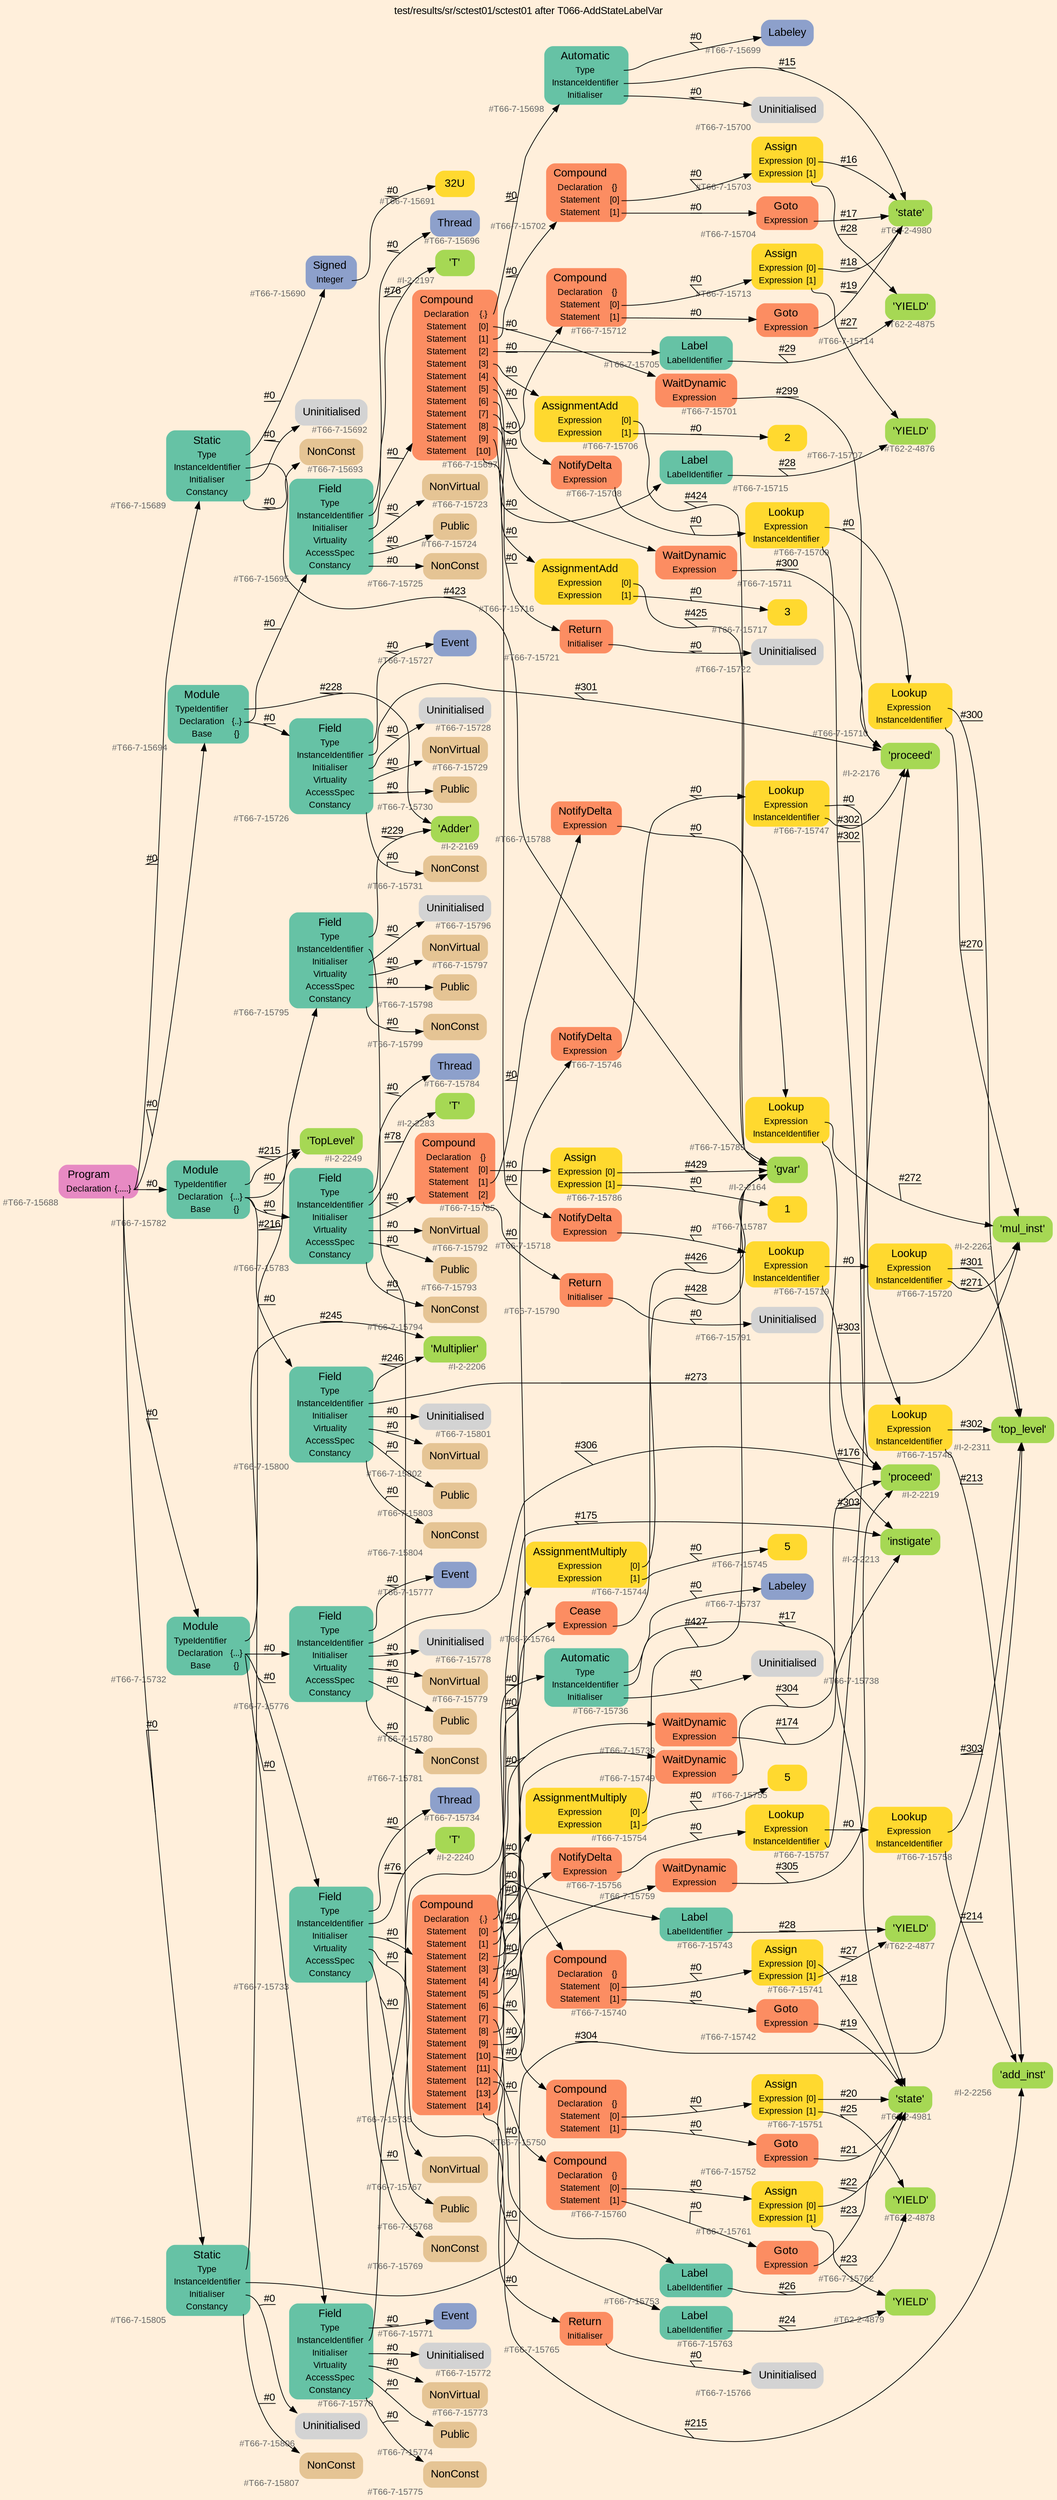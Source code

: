 digraph "test/results/sr/sctest01/sctest01 after T066-AddStateLabelVar" {
label = "test/results/sr/sctest01/sctest01 after T066-AddStateLabelVar"
labelloc = t
graph [
    rankdir = "LR"
    ranksep = 0.3
    bgcolor = antiquewhite1
    color = black
    fontcolor = black
    fontname = "Arial"
];
node [
    fontname = "Arial"
];
edge [
    fontname = "Arial"
];

// -------------------- node figure --------------------
// -------- block #T66-7-15688 ----------
"#T66-7-15688" [
    fillcolor = "/set28/4"
    xlabel = "#T66-7-15688"
    fontsize = "12"
    fontcolor = grey40
    shape = "plaintext"
    label = <<TABLE BORDER="0" CELLBORDER="0" CELLSPACING="0">
     <TR><TD><FONT COLOR="black" POINT-SIZE="15">Program</FONT></TD></TR>
     <TR><TD><FONT COLOR="black" POINT-SIZE="12">Declaration</FONT></TD><TD PORT="port0"><FONT COLOR="black" POINT-SIZE="12">{.....}</FONT></TD></TR>
    </TABLE>>
    style = "rounded,filled"
];

// -------- block #T66-7-15689 ----------
"#T66-7-15689" [
    fillcolor = "/set28/1"
    xlabel = "#T66-7-15689"
    fontsize = "12"
    fontcolor = grey40
    shape = "plaintext"
    label = <<TABLE BORDER="0" CELLBORDER="0" CELLSPACING="0">
     <TR><TD><FONT COLOR="black" POINT-SIZE="15">Static</FONT></TD></TR>
     <TR><TD><FONT COLOR="black" POINT-SIZE="12">Type</FONT></TD><TD PORT="port0"></TD></TR>
     <TR><TD><FONT COLOR="black" POINT-SIZE="12">InstanceIdentifier</FONT></TD><TD PORT="port1"></TD></TR>
     <TR><TD><FONT COLOR="black" POINT-SIZE="12">Initialiser</FONT></TD><TD PORT="port2"></TD></TR>
     <TR><TD><FONT COLOR="black" POINT-SIZE="12">Constancy</FONT></TD><TD PORT="port3"></TD></TR>
    </TABLE>>
    style = "rounded,filled"
];

// -------- block #T66-7-15690 ----------
"#T66-7-15690" [
    fillcolor = "/set28/3"
    xlabel = "#T66-7-15690"
    fontsize = "12"
    fontcolor = grey40
    shape = "plaintext"
    label = <<TABLE BORDER="0" CELLBORDER="0" CELLSPACING="0">
     <TR><TD><FONT COLOR="black" POINT-SIZE="15">Signed</FONT></TD></TR>
     <TR><TD><FONT COLOR="black" POINT-SIZE="12">Integer</FONT></TD><TD PORT="port0"></TD></TR>
    </TABLE>>
    style = "rounded,filled"
];

// -------- block #T66-7-15691 ----------
"#T66-7-15691" [
    fillcolor = "/set28/6"
    xlabel = "#T66-7-15691"
    fontsize = "12"
    fontcolor = grey40
    shape = "plaintext"
    label = <<TABLE BORDER="0" CELLBORDER="0" CELLSPACING="0">
     <TR><TD><FONT COLOR="black" POINT-SIZE="15">32U</FONT></TD></TR>
    </TABLE>>
    style = "rounded,filled"
];

// -------- block #I-2-2164 ----------
"#I-2-2164" [
    fillcolor = "/set28/5"
    xlabel = "#I-2-2164"
    fontsize = "12"
    fontcolor = grey40
    shape = "plaintext"
    label = <<TABLE BORDER="0" CELLBORDER="0" CELLSPACING="0">
     <TR><TD><FONT COLOR="black" POINT-SIZE="15">'gvar'</FONT></TD></TR>
    </TABLE>>
    style = "rounded,filled"
];

// -------- block #T66-7-15692 ----------
"#T66-7-15692" [
    xlabel = "#T66-7-15692"
    fontsize = "12"
    fontcolor = grey40
    shape = "plaintext"
    label = <<TABLE BORDER="0" CELLBORDER="0" CELLSPACING="0">
     <TR><TD><FONT COLOR="black" POINT-SIZE="15">Uninitialised</FONT></TD></TR>
    </TABLE>>
    style = "rounded,filled"
];

// -------- block #T66-7-15693 ----------
"#T66-7-15693" [
    fillcolor = "/set28/7"
    xlabel = "#T66-7-15693"
    fontsize = "12"
    fontcolor = grey40
    shape = "plaintext"
    label = <<TABLE BORDER="0" CELLBORDER="0" CELLSPACING="0">
     <TR><TD><FONT COLOR="black" POINT-SIZE="15">NonConst</FONT></TD></TR>
    </TABLE>>
    style = "rounded,filled"
];

// -------- block #T66-7-15694 ----------
"#T66-7-15694" [
    fillcolor = "/set28/1"
    xlabel = "#T66-7-15694"
    fontsize = "12"
    fontcolor = grey40
    shape = "plaintext"
    label = <<TABLE BORDER="0" CELLBORDER="0" CELLSPACING="0">
     <TR><TD><FONT COLOR="black" POINT-SIZE="15">Module</FONT></TD></TR>
     <TR><TD><FONT COLOR="black" POINT-SIZE="12">TypeIdentifier</FONT></TD><TD PORT="port0"></TD></TR>
     <TR><TD><FONT COLOR="black" POINT-SIZE="12">Declaration</FONT></TD><TD PORT="port1"><FONT COLOR="black" POINT-SIZE="12">{..}</FONT></TD></TR>
     <TR><TD><FONT COLOR="black" POINT-SIZE="12">Base</FONT></TD><TD PORT="port2"><FONT COLOR="black" POINT-SIZE="12">{}</FONT></TD></TR>
    </TABLE>>
    style = "rounded,filled"
];

// -------- block #I-2-2169 ----------
"#I-2-2169" [
    fillcolor = "/set28/5"
    xlabel = "#I-2-2169"
    fontsize = "12"
    fontcolor = grey40
    shape = "plaintext"
    label = <<TABLE BORDER="0" CELLBORDER="0" CELLSPACING="0">
     <TR><TD><FONT COLOR="black" POINT-SIZE="15">'Adder'</FONT></TD></TR>
    </TABLE>>
    style = "rounded,filled"
];

// -------- block #T66-7-15695 ----------
"#T66-7-15695" [
    fillcolor = "/set28/1"
    xlabel = "#T66-7-15695"
    fontsize = "12"
    fontcolor = grey40
    shape = "plaintext"
    label = <<TABLE BORDER="0" CELLBORDER="0" CELLSPACING="0">
     <TR><TD><FONT COLOR="black" POINT-SIZE="15">Field</FONT></TD></TR>
     <TR><TD><FONT COLOR="black" POINT-SIZE="12">Type</FONT></TD><TD PORT="port0"></TD></TR>
     <TR><TD><FONT COLOR="black" POINT-SIZE="12">InstanceIdentifier</FONT></TD><TD PORT="port1"></TD></TR>
     <TR><TD><FONT COLOR="black" POINT-SIZE="12">Initialiser</FONT></TD><TD PORT="port2"></TD></TR>
     <TR><TD><FONT COLOR="black" POINT-SIZE="12">Virtuality</FONT></TD><TD PORT="port3"></TD></TR>
     <TR><TD><FONT COLOR="black" POINT-SIZE="12">AccessSpec</FONT></TD><TD PORT="port4"></TD></TR>
     <TR><TD><FONT COLOR="black" POINT-SIZE="12">Constancy</FONT></TD><TD PORT="port5"></TD></TR>
    </TABLE>>
    style = "rounded,filled"
];

// -------- block #T66-7-15696 ----------
"#T66-7-15696" [
    fillcolor = "/set28/3"
    xlabel = "#T66-7-15696"
    fontsize = "12"
    fontcolor = grey40
    shape = "plaintext"
    label = <<TABLE BORDER="0" CELLBORDER="0" CELLSPACING="0">
     <TR><TD><FONT COLOR="black" POINT-SIZE="15">Thread</FONT></TD></TR>
    </TABLE>>
    style = "rounded,filled"
];

// -------- block #I-2-2197 ----------
"#I-2-2197" [
    fillcolor = "/set28/5"
    xlabel = "#I-2-2197"
    fontsize = "12"
    fontcolor = grey40
    shape = "plaintext"
    label = <<TABLE BORDER="0" CELLBORDER="0" CELLSPACING="0">
     <TR><TD><FONT COLOR="black" POINT-SIZE="15">'T'</FONT></TD></TR>
    </TABLE>>
    style = "rounded,filled"
];

// -------- block #T66-7-15697 ----------
"#T66-7-15697" [
    fillcolor = "/set28/2"
    xlabel = "#T66-7-15697"
    fontsize = "12"
    fontcolor = grey40
    shape = "plaintext"
    label = <<TABLE BORDER="0" CELLBORDER="0" CELLSPACING="0">
     <TR><TD><FONT COLOR="black" POINT-SIZE="15">Compound</FONT></TD></TR>
     <TR><TD><FONT COLOR="black" POINT-SIZE="12">Declaration</FONT></TD><TD PORT="port0"><FONT COLOR="black" POINT-SIZE="12">{.}</FONT></TD></TR>
     <TR><TD><FONT COLOR="black" POINT-SIZE="12">Statement</FONT></TD><TD PORT="port1"><FONT COLOR="black" POINT-SIZE="12">[0]</FONT></TD></TR>
     <TR><TD><FONT COLOR="black" POINT-SIZE="12">Statement</FONT></TD><TD PORT="port2"><FONT COLOR="black" POINT-SIZE="12">[1]</FONT></TD></TR>
     <TR><TD><FONT COLOR="black" POINT-SIZE="12">Statement</FONT></TD><TD PORT="port3"><FONT COLOR="black" POINT-SIZE="12">[2]</FONT></TD></TR>
     <TR><TD><FONT COLOR="black" POINT-SIZE="12">Statement</FONT></TD><TD PORT="port4"><FONT COLOR="black" POINT-SIZE="12">[3]</FONT></TD></TR>
     <TR><TD><FONT COLOR="black" POINT-SIZE="12">Statement</FONT></TD><TD PORT="port5"><FONT COLOR="black" POINT-SIZE="12">[4]</FONT></TD></TR>
     <TR><TD><FONT COLOR="black" POINT-SIZE="12">Statement</FONT></TD><TD PORT="port6"><FONT COLOR="black" POINT-SIZE="12">[5]</FONT></TD></TR>
     <TR><TD><FONT COLOR="black" POINT-SIZE="12">Statement</FONT></TD><TD PORT="port7"><FONT COLOR="black" POINT-SIZE="12">[6]</FONT></TD></TR>
     <TR><TD><FONT COLOR="black" POINT-SIZE="12">Statement</FONT></TD><TD PORT="port8"><FONT COLOR="black" POINT-SIZE="12">[7]</FONT></TD></TR>
     <TR><TD><FONT COLOR="black" POINT-SIZE="12">Statement</FONT></TD><TD PORT="port9"><FONT COLOR="black" POINT-SIZE="12">[8]</FONT></TD></TR>
     <TR><TD><FONT COLOR="black" POINT-SIZE="12">Statement</FONT></TD><TD PORT="port10"><FONT COLOR="black" POINT-SIZE="12">[9]</FONT></TD></TR>
     <TR><TD><FONT COLOR="black" POINT-SIZE="12">Statement</FONT></TD><TD PORT="port11"><FONT COLOR="black" POINT-SIZE="12">[10]</FONT></TD></TR>
    </TABLE>>
    style = "rounded,filled"
];

// -------- block #T66-7-15698 ----------
"#T66-7-15698" [
    fillcolor = "/set28/1"
    xlabel = "#T66-7-15698"
    fontsize = "12"
    fontcolor = grey40
    shape = "plaintext"
    label = <<TABLE BORDER="0" CELLBORDER="0" CELLSPACING="0">
     <TR><TD><FONT COLOR="black" POINT-SIZE="15">Automatic</FONT></TD></TR>
     <TR><TD><FONT COLOR="black" POINT-SIZE="12">Type</FONT></TD><TD PORT="port0"></TD></TR>
     <TR><TD><FONT COLOR="black" POINT-SIZE="12">InstanceIdentifier</FONT></TD><TD PORT="port1"></TD></TR>
     <TR><TD><FONT COLOR="black" POINT-SIZE="12">Initialiser</FONT></TD><TD PORT="port2"></TD></TR>
    </TABLE>>
    style = "rounded,filled"
];

// -------- block #T66-7-15699 ----------
"#T66-7-15699" [
    fillcolor = "/set28/3"
    xlabel = "#T66-7-15699"
    fontsize = "12"
    fontcolor = grey40
    shape = "plaintext"
    label = <<TABLE BORDER="0" CELLBORDER="0" CELLSPACING="0">
     <TR><TD><FONT COLOR="black" POINT-SIZE="15">Labeley</FONT></TD></TR>
    </TABLE>>
    style = "rounded,filled"
];

// -------- block #T66-2-4980 ----------
"#T66-2-4980" [
    fillcolor = "/set28/5"
    xlabel = "#T66-2-4980"
    fontsize = "12"
    fontcolor = grey40
    shape = "plaintext"
    label = <<TABLE BORDER="0" CELLBORDER="0" CELLSPACING="0">
     <TR><TD><FONT COLOR="black" POINT-SIZE="15">'state'</FONT></TD></TR>
    </TABLE>>
    style = "rounded,filled"
];

// -------- block #T66-7-15700 ----------
"#T66-7-15700" [
    xlabel = "#T66-7-15700"
    fontsize = "12"
    fontcolor = grey40
    shape = "plaintext"
    label = <<TABLE BORDER="0" CELLBORDER="0" CELLSPACING="0">
     <TR><TD><FONT COLOR="black" POINT-SIZE="15">Uninitialised</FONT></TD></TR>
    </TABLE>>
    style = "rounded,filled"
];

// -------- block #T66-7-15701 ----------
"#T66-7-15701" [
    fillcolor = "/set28/2"
    xlabel = "#T66-7-15701"
    fontsize = "12"
    fontcolor = grey40
    shape = "plaintext"
    label = <<TABLE BORDER="0" CELLBORDER="0" CELLSPACING="0">
     <TR><TD><FONT COLOR="black" POINT-SIZE="15">WaitDynamic</FONT></TD></TR>
     <TR><TD><FONT COLOR="black" POINT-SIZE="12">Expression</FONT></TD><TD PORT="port0"></TD></TR>
    </TABLE>>
    style = "rounded,filled"
];

// -------- block #I-2-2176 ----------
"#I-2-2176" [
    fillcolor = "/set28/5"
    xlabel = "#I-2-2176"
    fontsize = "12"
    fontcolor = grey40
    shape = "plaintext"
    label = <<TABLE BORDER="0" CELLBORDER="0" CELLSPACING="0">
     <TR><TD><FONT COLOR="black" POINT-SIZE="15">'proceed'</FONT></TD></TR>
    </TABLE>>
    style = "rounded,filled"
];

// -------- block #T66-7-15702 ----------
"#T66-7-15702" [
    fillcolor = "/set28/2"
    xlabel = "#T66-7-15702"
    fontsize = "12"
    fontcolor = grey40
    shape = "plaintext"
    label = <<TABLE BORDER="0" CELLBORDER="0" CELLSPACING="0">
     <TR><TD><FONT COLOR="black" POINT-SIZE="15">Compound</FONT></TD></TR>
     <TR><TD><FONT COLOR="black" POINT-SIZE="12">Declaration</FONT></TD><TD PORT="port0"><FONT COLOR="black" POINT-SIZE="12">{}</FONT></TD></TR>
     <TR><TD><FONT COLOR="black" POINT-SIZE="12">Statement</FONT></TD><TD PORT="port1"><FONT COLOR="black" POINT-SIZE="12">[0]</FONT></TD></TR>
     <TR><TD><FONT COLOR="black" POINT-SIZE="12">Statement</FONT></TD><TD PORT="port2"><FONT COLOR="black" POINT-SIZE="12">[1]</FONT></TD></TR>
    </TABLE>>
    style = "rounded,filled"
];

// -------- block #T66-7-15703 ----------
"#T66-7-15703" [
    fillcolor = "/set28/6"
    xlabel = "#T66-7-15703"
    fontsize = "12"
    fontcolor = grey40
    shape = "plaintext"
    label = <<TABLE BORDER="0" CELLBORDER="0" CELLSPACING="0">
     <TR><TD><FONT COLOR="black" POINT-SIZE="15">Assign</FONT></TD></TR>
     <TR><TD><FONT COLOR="black" POINT-SIZE="12">Expression</FONT></TD><TD PORT="port0"><FONT COLOR="black" POINT-SIZE="12">[0]</FONT></TD></TR>
     <TR><TD><FONT COLOR="black" POINT-SIZE="12">Expression</FONT></TD><TD PORT="port1"><FONT COLOR="black" POINT-SIZE="12">[1]</FONT></TD></TR>
    </TABLE>>
    style = "rounded,filled"
];

// -------- block #T62-2-4875 ----------
"#T62-2-4875" [
    fillcolor = "/set28/5"
    xlabel = "#T62-2-4875"
    fontsize = "12"
    fontcolor = grey40
    shape = "plaintext"
    label = <<TABLE BORDER="0" CELLBORDER="0" CELLSPACING="0">
     <TR><TD><FONT COLOR="black" POINT-SIZE="15">'YIELD'</FONT></TD></TR>
    </TABLE>>
    style = "rounded,filled"
];

// -------- block #T66-7-15704 ----------
"#T66-7-15704" [
    fillcolor = "/set28/2"
    xlabel = "#T66-7-15704"
    fontsize = "12"
    fontcolor = grey40
    shape = "plaintext"
    label = <<TABLE BORDER="0" CELLBORDER="0" CELLSPACING="0">
     <TR><TD><FONT COLOR="black" POINT-SIZE="15">Goto</FONT></TD></TR>
     <TR><TD><FONT COLOR="black" POINT-SIZE="12">Expression</FONT></TD><TD PORT="port0"></TD></TR>
    </TABLE>>
    style = "rounded,filled"
];

// -------- block #T66-7-15705 ----------
"#T66-7-15705" [
    fillcolor = "/set28/1"
    xlabel = "#T66-7-15705"
    fontsize = "12"
    fontcolor = grey40
    shape = "plaintext"
    label = <<TABLE BORDER="0" CELLBORDER="0" CELLSPACING="0">
     <TR><TD><FONT COLOR="black" POINT-SIZE="15">Label</FONT></TD></TR>
     <TR><TD><FONT COLOR="black" POINT-SIZE="12">LabelIdentifier</FONT></TD><TD PORT="port0"></TD></TR>
    </TABLE>>
    style = "rounded,filled"
];

// -------- block #T66-7-15706 ----------
"#T66-7-15706" [
    fillcolor = "/set28/6"
    xlabel = "#T66-7-15706"
    fontsize = "12"
    fontcolor = grey40
    shape = "plaintext"
    label = <<TABLE BORDER="0" CELLBORDER="0" CELLSPACING="0">
     <TR><TD><FONT COLOR="black" POINT-SIZE="15">AssignmentAdd</FONT></TD></TR>
     <TR><TD><FONT COLOR="black" POINT-SIZE="12">Expression</FONT></TD><TD PORT="port0"><FONT COLOR="black" POINT-SIZE="12">[0]</FONT></TD></TR>
     <TR><TD><FONT COLOR="black" POINT-SIZE="12">Expression</FONT></TD><TD PORT="port1"><FONT COLOR="black" POINT-SIZE="12">[1]</FONT></TD></TR>
    </TABLE>>
    style = "rounded,filled"
];

// -------- block #T66-7-15707 ----------
"#T66-7-15707" [
    fillcolor = "/set28/6"
    xlabel = "#T66-7-15707"
    fontsize = "12"
    fontcolor = grey40
    shape = "plaintext"
    label = <<TABLE BORDER="0" CELLBORDER="0" CELLSPACING="0">
     <TR><TD><FONT COLOR="black" POINT-SIZE="15">2</FONT></TD></TR>
    </TABLE>>
    style = "rounded,filled"
];

// -------- block #T66-7-15708 ----------
"#T66-7-15708" [
    fillcolor = "/set28/2"
    xlabel = "#T66-7-15708"
    fontsize = "12"
    fontcolor = grey40
    shape = "plaintext"
    label = <<TABLE BORDER="0" CELLBORDER="0" CELLSPACING="0">
     <TR><TD><FONT COLOR="black" POINT-SIZE="15">NotifyDelta</FONT></TD></TR>
     <TR><TD><FONT COLOR="black" POINT-SIZE="12">Expression</FONT></TD><TD PORT="port0"></TD></TR>
    </TABLE>>
    style = "rounded,filled"
];

// -------- block #T66-7-15709 ----------
"#T66-7-15709" [
    fillcolor = "/set28/6"
    xlabel = "#T66-7-15709"
    fontsize = "12"
    fontcolor = grey40
    shape = "plaintext"
    label = <<TABLE BORDER="0" CELLBORDER="0" CELLSPACING="0">
     <TR><TD><FONT COLOR="black" POINT-SIZE="15">Lookup</FONT></TD></TR>
     <TR><TD><FONT COLOR="black" POINT-SIZE="12">Expression</FONT></TD><TD PORT="port0"></TD></TR>
     <TR><TD><FONT COLOR="black" POINT-SIZE="12">InstanceIdentifier</FONT></TD><TD PORT="port1"></TD></TR>
    </TABLE>>
    style = "rounded,filled"
];

// -------- block #T66-7-15710 ----------
"#T66-7-15710" [
    fillcolor = "/set28/6"
    xlabel = "#T66-7-15710"
    fontsize = "12"
    fontcolor = grey40
    shape = "plaintext"
    label = <<TABLE BORDER="0" CELLBORDER="0" CELLSPACING="0">
     <TR><TD><FONT COLOR="black" POINT-SIZE="15">Lookup</FONT></TD></TR>
     <TR><TD><FONT COLOR="black" POINT-SIZE="12">Expression</FONT></TD><TD PORT="port0"></TD></TR>
     <TR><TD><FONT COLOR="black" POINT-SIZE="12">InstanceIdentifier</FONT></TD><TD PORT="port1"></TD></TR>
    </TABLE>>
    style = "rounded,filled"
];

// -------- block #I-2-2311 ----------
"#I-2-2311" [
    fillcolor = "/set28/5"
    xlabel = "#I-2-2311"
    fontsize = "12"
    fontcolor = grey40
    shape = "plaintext"
    label = <<TABLE BORDER="0" CELLBORDER="0" CELLSPACING="0">
     <TR><TD><FONT COLOR="black" POINT-SIZE="15">'top_level'</FONT></TD></TR>
    </TABLE>>
    style = "rounded,filled"
];

// -------- block #I-2-2262 ----------
"#I-2-2262" [
    fillcolor = "/set28/5"
    xlabel = "#I-2-2262"
    fontsize = "12"
    fontcolor = grey40
    shape = "plaintext"
    label = <<TABLE BORDER="0" CELLBORDER="0" CELLSPACING="0">
     <TR><TD><FONT COLOR="black" POINT-SIZE="15">'mul_inst'</FONT></TD></TR>
    </TABLE>>
    style = "rounded,filled"
];

// -------- block #I-2-2219 ----------
"#I-2-2219" [
    fillcolor = "/set28/5"
    xlabel = "#I-2-2219"
    fontsize = "12"
    fontcolor = grey40
    shape = "plaintext"
    label = <<TABLE BORDER="0" CELLBORDER="0" CELLSPACING="0">
     <TR><TD><FONT COLOR="black" POINT-SIZE="15">'proceed'</FONT></TD></TR>
    </TABLE>>
    style = "rounded,filled"
];

// -------- block #T66-7-15711 ----------
"#T66-7-15711" [
    fillcolor = "/set28/2"
    xlabel = "#T66-7-15711"
    fontsize = "12"
    fontcolor = grey40
    shape = "plaintext"
    label = <<TABLE BORDER="0" CELLBORDER="0" CELLSPACING="0">
     <TR><TD><FONT COLOR="black" POINT-SIZE="15">WaitDynamic</FONT></TD></TR>
     <TR><TD><FONT COLOR="black" POINT-SIZE="12">Expression</FONT></TD><TD PORT="port0"></TD></TR>
    </TABLE>>
    style = "rounded,filled"
];

// -------- block #T66-7-15712 ----------
"#T66-7-15712" [
    fillcolor = "/set28/2"
    xlabel = "#T66-7-15712"
    fontsize = "12"
    fontcolor = grey40
    shape = "plaintext"
    label = <<TABLE BORDER="0" CELLBORDER="0" CELLSPACING="0">
     <TR><TD><FONT COLOR="black" POINT-SIZE="15">Compound</FONT></TD></TR>
     <TR><TD><FONT COLOR="black" POINT-SIZE="12">Declaration</FONT></TD><TD PORT="port0"><FONT COLOR="black" POINT-SIZE="12">{}</FONT></TD></TR>
     <TR><TD><FONT COLOR="black" POINT-SIZE="12">Statement</FONT></TD><TD PORT="port1"><FONT COLOR="black" POINT-SIZE="12">[0]</FONT></TD></TR>
     <TR><TD><FONT COLOR="black" POINT-SIZE="12">Statement</FONT></TD><TD PORT="port2"><FONT COLOR="black" POINT-SIZE="12">[1]</FONT></TD></TR>
    </TABLE>>
    style = "rounded,filled"
];

// -------- block #T66-7-15713 ----------
"#T66-7-15713" [
    fillcolor = "/set28/6"
    xlabel = "#T66-7-15713"
    fontsize = "12"
    fontcolor = grey40
    shape = "plaintext"
    label = <<TABLE BORDER="0" CELLBORDER="0" CELLSPACING="0">
     <TR><TD><FONT COLOR="black" POINT-SIZE="15">Assign</FONT></TD></TR>
     <TR><TD><FONT COLOR="black" POINT-SIZE="12">Expression</FONT></TD><TD PORT="port0"><FONT COLOR="black" POINT-SIZE="12">[0]</FONT></TD></TR>
     <TR><TD><FONT COLOR="black" POINT-SIZE="12">Expression</FONT></TD><TD PORT="port1"><FONT COLOR="black" POINT-SIZE="12">[1]</FONT></TD></TR>
    </TABLE>>
    style = "rounded,filled"
];

// -------- block #T62-2-4876 ----------
"#T62-2-4876" [
    fillcolor = "/set28/5"
    xlabel = "#T62-2-4876"
    fontsize = "12"
    fontcolor = grey40
    shape = "plaintext"
    label = <<TABLE BORDER="0" CELLBORDER="0" CELLSPACING="0">
     <TR><TD><FONT COLOR="black" POINT-SIZE="15">'YIELD'</FONT></TD></TR>
    </TABLE>>
    style = "rounded,filled"
];

// -------- block #T66-7-15714 ----------
"#T66-7-15714" [
    fillcolor = "/set28/2"
    xlabel = "#T66-7-15714"
    fontsize = "12"
    fontcolor = grey40
    shape = "plaintext"
    label = <<TABLE BORDER="0" CELLBORDER="0" CELLSPACING="0">
     <TR><TD><FONT COLOR="black" POINT-SIZE="15">Goto</FONT></TD></TR>
     <TR><TD><FONT COLOR="black" POINT-SIZE="12">Expression</FONT></TD><TD PORT="port0"></TD></TR>
    </TABLE>>
    style = "rounded,filled"
];

// -------- block #T66-7-15715 ----------
"#T66-7-15715" [
    fillcolor = "/set28/1"
    xlabel = "#T66-7-15715"
    fontsize = "12"
    fontcolor = grey40
    shape = "plaintext"
    label = <<TABLE BORDER="0" CELLBORDER="0" CELLSPACING="0">
     <TR><TD><FONT COLOR="black" POINT-SIZE="15">Label</FONT></TD></TR>
     <TR><TD><FONT COLOR="black" POINT-SIZE="12">LabelIdentifier</FONT></TD><TD PORT="port0"></TD></TR>
    </TABLE>>
    style = "rounded,filled"
];

// -------- block #T66-7-15716 ----------
"#T66-7-15716" [
    fillcolor = "/set28/6"
    xlabel = "#T66-7-15716"
    fontsize = "12"
    fontcolor = grey40
    shape = "plaintext"
    label = <<TABLE BORDER="0" CELLBORDER="0" CELLSPACING="0">
     <TR><TD><FONT COLOR="black" POINT-SIZE="15">AssignmentAdd</FONT></TD></TR>
     <TR><TD><FONT COLOR="black" POINT-SIZE="12">Expression</FONT></TD><TD PORT="port0"><FONT COLOR="black" POINT-SIZE="12">[0]</FONT></TD></TR>
     <TR><TD><FONT COLOR="black" POINT-SIZE="12">Expression</FONT></TD><TD PORT="port1"><FONT COLOR="black" POINT-SIZE="12">[1]</FONT></TD></TR>
    </TABLE>>
    style = "rounded,filled"
];

// -------- block #T66-7-15717 ----------
"#T66-7-15717" [
    fillcolor = "/set28/6"
    xlabel = "#T66-7-15717"
    fontsize = "12"
    fontcolor = grey40
    shape = "plaintext"
    label = <<TABLE BORDER="0" CELLBORDER="0" CELLSPACING="0">
     <TR><TD><FONT COLOR="black" POINT-SIZE="15">3</FONT></TD></TR>
    </TABLE>>
    style = "rounded,filled"
];

// -------- block #T66-7-15718 ----------
"#T66-7-15718" [
    fillcolor = "/set28/2"
    xlabel = "#T66-7-15718"
    fontsize = "12"
    fontcolor = grey40
    shape = "plaintext"
    label = <<TABLE BORDER="0" CELLBORDER="0" CELLSPACING="0">
     <TR><TD><FONT COLOR="black" POINT-SIZE="15">NotifyDelta</FONT></TD></TR>
     <TR><TD><FONT COLOR="black" POINT-SIZE="12">Expression</FONT></TD><TD PORT="port0"></TD></TR>
    </TABLE>>
    style = "rounded,filled"
];

// -------- block #T66-7-15719 ----------
"#T66-7-15719" [
    fillcolor = "/set28/6"
    xlabel = "#T66-7-15719"
    fontsize = "12"
    fontcolor = grey40
    shape = "plaintext"
    label = <<TABLE BORDER="0" CELLBORDER="0" CELLSPACING="0">
     <TR><TD><FONT COLOR="black" POINT-SIZE="15">Lookup</FONT></TD></TR>
     <TR><TD><FONT COLOR="black" POINT-SIZE="12">Expression</FONT></TD><TD PORT="port0"></TD></TR>
     <TR><TD><FONT COLOR="black" POINT-SIZE="12">InstanceIdentifier</FONT></TD><TD PORT="port1"></TD></TR>
    </TABLE>>
    style = "rounded,filled"
];

// -------- block #T66-7-15720 ----------
"#T66-7-15720" [
    fillcolor = "/set28/6"
    xlabel = "#T66-7-15720"
    fontsize = "12"
    fontcolor = grey40
    shape = "plaintext"
    label = <<TABLE BORDER="0" CELLBORDER="0" CELLSPACING="0">
     <TR><TD><FONT COLOR="black" POINT-SIZE="15">Lookup</FONT></TD></TR>
     <TR><TD><FONT COLOR="black" POINT-SIZE="12">Expression</FONT></TD><TD PORT="port0"></TD></TR>
     <TR><TD><FONT COLOR="black" POINT-SIZE="12">InstanceIdentifier</FONT></TD><TD PORT="port1"></TD></TR>
    </TABLE>>
    style = "rounded,filled"
];

// -------- block #T66-7-15721 ----------
"#T66-7-15721" [
    fillcolor = "/set28/2"
    xlabel = "#T66-7-15721"
    fontsize = "12"
    fontcolor = grey40
    shape = "plaintext"
    label = <<TABLE BORDER="0" CELLBORDER="0" CELLSPACING="0">
     <TR><TD><FONT COLOR="black" POINT-SIZE="15">Return</FONT></TD></TR>
     <TR><TD><FONT COLOR="black" POINT-SIZE="12">Initialiser</FONT></TD><TD PORT="port0"></TD></TR>
    </TABLE>>
    style = "rounded,filled"
];

// -------- block #T66-7-15722 ----------
"#T66-7-15722" [
    xlabel = "#T66-7-15722"
    fontsize = "12"
    fontcolor = grey40
    shape = "plaintext"
    label = <<TABLE BORDER="0" CELLBORDER="0" CELLSPACING="0">
     <TR><TD><FONT COLOR="black" POINT-SIZE="15">Uninitialised</FONT></TD></TR>
    </TABLE>>
    style = "rounded,filled"
];

// -------- block #T66-7-15723 ----------
"#T66-7-15723" [
    fillcolor = "/set28/7"
    xlabel = "#T66-7-15723"
    fontsize = "12"
    fontcolor = grey40
    shape = "plaintext"
    label = <<TABLE BORDER="0" CELLBORDER="0" CELLSPACING="0">
     <TR><TD><FONT COLOR="black" POINT-SIZE="15">NonVirtual</FONT></TD></TR>
    </TABLE>>
    style = "rounded,filled"
];

// -------- block #T66-7-15724 ----------
"#T66-7-15724" [
    fillcolor = "/set28/7"
    xlabel = "#T66-7-15724"
    fontsize = "12"
    fontcolor = grey40
    shape = "plaintext"
    label = <<TABLE BORDER="0" CELLBORDER="0" CELLSPACING="0">
     <TR><TD><FONT COLOR="black" POINT-SIZE="15">Public</FONT></TD></TR>
    </TABLE>>
    style = "rounded,filled"
];

// -------- block #T66-7-15725 ----------
"#T66-7-15725" [
    fillcolor = "/set28/7"
    xlabel = "#T66-7-15725"
    fontsize = "12"
    fontcolor = grey40
    shape = "plaintext"
    label = <<TABLE BORDER="0" CELLBORDER="0" CELLSPACING="0">
     <TR><TD><FONT COLOR="black" POINT-SIZE="15">NonConst</FONT></TD></TR>
    </TABLE>>
    style = "rounded,filled"
];

// -------- block #T66-7-15726 ----------
"#T66-7-15726" [
    fillcolor = "/set28/1"
    xlabel = "#T66-7-15726"
    fontsize = "12"
    fontcolor = grey40
    shape = "plaintext"
    label = <<TABLE BORDER="0" CELLBORDER="0" CELLSPACING="0">
     <TR><TD><FONT COLOR="black" POINT-SIZE="15">Field</FONT></TD></TR>
     <TR><TD><FONT COLOR="black" POINT-SIZE="12">Type</FONT></TD><TD PORT="port0"></TD></TR>
     <TR><TD><FONT COLOR="black" POINT-SIZE="12">InstanceIdentifier</FONT></TD><TD PORT="port1"></TD></TR>
     <TR><TD><FONT COLOR="black" POINT-SIZE="12">Initialiser</FONT></TD><TD PORT="port2"></TD></TR>
     <TR><TD><FONT COLOR="black" POINT-SIZE="12">Virtuality</FONT></TD><TD PORT="port3"></TD></TR>
     <TR><TD><FONT COLOR="black" POINT-SIZE="12">AccessSpec</FONT></TD><TD PORT="port4"></TD></TR>
     <TR><TD><FONT COLOR="black" POINT-SIZE="12">Constancy</FONT></TD><TD PORT="port5"></TD></TR>
    </TABLE>>
    style = "rounded,filled"
];

// -------- block #T66-7-15727 ----------
"#T66-7-15727" [
    fillcolor = "/set28/3"
    xlabel = "#T66-7-15727"
    fontsize = "12"
    fontcolor = grey40
    shape = "plaintext"
    label = <<TABLE BORDER="0" CELLBORDER="0" CELLSPACING="0">
     <TR><TD><FONT COLOR="black" POINT-SIZE="15">Event</FONT></TD></TR>
    </TABLE>>
    style = "rounded,filled"
];

// -------- block #T66-7-15728 ----------
"#T66-7-15728" [
    xlabel = "#T66-7-15728"
    fontsize = "12"
    fontcolor = grey40
    shape = "plaintext"
    label = <<TABLE BORDER="0" CELLBORDER="0" CELLSPACING="0">
     <TR><TD><FONT COLOR="black" POINT-SIZE="15">Uninitialised</FONT></TD></TR>
    </TABLE>>
    style = "rounded,filled"
];

// -------- block #T66-7-15729 ----------
"#T66-7-15729" [
    fillcolor = "/set28/7"
    xlabel = "#T66-7-15729"
    fontsize = "12"
    fontcolor = grey40
    shape = "plaintext"
    label = <<TABLE BORDER="0" CELLBORDER="0" CELLSPACING="0">
     <TR><TD><FONT COLOR="black" POINT-SIZE="15">NonVirtual</FONT></TD></TR>
    </TABLE>>
    style = "rounded,filled"
];

// -------- block #T66-7-15730 ----------
"#T66-7-15730" [
    fillcolor = "/set28/7"
    xlabel = "#T66-7-15730"
    fontsize = "12"
    fontcolor = grey40
    shape = "plaintext"
    label = <<TABLE BORDER="0" CELLBORDER="0" CELLSPACING="0">
     <TR><TD><FONT COLOR="black" POINT-SIZE="15">Public</FONT></TD></TR>
    </TABLE>>
    style = "rounded,filled"
];

// -------- block #T66-7-15731 ----------
"#T66-7-15731" [
    fillcolor = "/set28/7"
    xlabel = "#T66-7-15731"
    fontsize = "12"
    fontcolor = grey40
    shape = "plaintext"
    label = <<TABLE BORDER="0" CELLBORDER="0" CELLSPACING="0">
     <TR><TD><FONT COLOR="black" POINT-SIZE="15">NonConst</FONT></TD></TR>
    </TABLE>>
    style = "rounded,filled"
];

// -------- block #T66-7-15732 ----------
"#T66-7-15732" [
    fillcolor = "/set28/1"
    xlabel = "#T66-7-15732"
    fontsize = "12"
    fontcolor = grey40
    shape = "plaintext"
    label = <<TABLE BORDER="0" CELLBORDER="0" CELLSPACING="0">
     <TR><TD><FONT COLOR="black" POINT-SIZE="15">Module</FONT></TD></TR>
     <TR><TD><FONT COLOR="black" POINT-SIZE="12">TypeIdentifier</FONT></TD><TD PORT="port0"></TD></TR>
     <TR><TD><FONT COLOR="black" POINT-SIZE="12">Declaration</FONT></TD><TD PORT="port1"><FONT COLOR="black" POINT-SIZE="12">{...}</FONT></TD></TR>
     <TR><TD><FONT COLOR="black" POINT-SIZE="12">Base</FONT></TD><TD PORT="port2"><FONT COLOR="black" POINT-SIZE="12">{}</FONT></TD></TR>
    </TABLE>>
    style = "rounded,filled"
];

// -------- block #I-2-2206 ----------
"#I-2-2206" [
    fillcolor = "/set28/5"
    xlabel = "#I-2-2206"
    fontsize = "12"
    fontcolor = grey40
    shape = "plaintext"
    label = <<TABLE BORDER="0" CELLBORDER="0" CELLSPACING="0">
     <TR><TD><FONT COLOR="black" POINT-SIZE="15">'Multiplier'</FONT></TD></TR>
    </TABLE>>
    style = "rounded,filled"
];

// -------- block #T66-7-15733 ----------
"#T66-7-15733" [
    fillcolor = "/set28/1"
    xlabel = "#T66-7-15733"
    fontsize = "12"
    fontcolor = grey40
    shape = "plaintext"
    label = <<TABLE BORDER="0" CELLBORDER="0" CELLSPACING="0">
     <TR><TD><FONT COLOR="black" POINT-SIZE="15">Field</FONT></TD></TR>
     <TR><TD><FONT COLOR="black" POINT-SIZE="12">Type</FONT></TD><TD PORT="port0"></TD></TR>
     <TR><TD><FONT COLOR="black" POINT-SIZE="12">InstanceIdentifier</FONT></TD><TD PORT="port1"></TD></TR>
     <TR><TD><FONT COLOR="black" POINT-SIZE="12">Initialiser</FONT></TD><TD PORT="port2"></TD></TR>
     <TR><TD><FONT COLOR="black" POINT-SIZE="12">Virtuality</FONT></TD><TD PORT="port3"></TD></TR>
     <TR><TD><FONT COLOR="black" POINT-SIZE="12">AccessSpec</FONT></TD><TD PORT="port4"></TD></TR>
     <TR><TD><FONT COLOR="black" POINT-SIZE="12">Constancy</FONT></TD><TD PORT="port5"></TD></TR>
    </TABLE>>
    style = "rounded,filled"
];

// -------- block #T66-7-15734 ----------
"#T66-7-15734" [
    fillcolor = "/set28/3"
    xlabel = "#T66-7-15734"
    fontsize = "12"
    fontcolor = grey40
    shape = "plaintext"
    label = <<TABLE BORDER="0" CELLBORDER="0" CELLSPACING="0">
     <TR><TD><FONT COLOR="black" POINT-SIZE="15">Thread</FONT></TD></TR>
    </TABLE>>
    style = "rounded,filled"
];

// -------- block #I-2-2240 ----------
"#I-2-2240" [
    fillcolor = "/set28/5"
    xlabel = "#I-2-2240"
    fontsize = "12"
    fontcolor = grey40
    shape = "plaintext"
    label = <<TABLE BORDER="0" CELLBORDER="0" CELLSPACING="0">
     <TR><TD><FONT COLOR="black" POINT-SIZE="15">'T'</FONT></TD></TR>
    </TABLE>>
    style = "rounded,filled"
];

// -------- block #T66-7-15735 ----------
"#T66-7-15735" [
    fillcolor = "/set28/2"
    xlabel = "#T66-7-15735"
    fontsize = "12"
    fontcolor = grey40
    shape = "plaintext"
    label = <<TABLE BORDER="0" CELLBORDER="0" CELLSPACING="0">
     <TR><TD><FONT COLOR="black" POINT-SIZE="15">Compound</FONT></TD></TR>
     <TR><TD><FONT COLOR="black" POINT-SIZE="12">Declaration</FONT></TD><TD PORT="port0"><FONT COLOR="black" POINT-SIZE="12">{.}</FONT></TD></TR>
     <TR><TD><FONT COLOR="black" POINT-SIZE="12">Statement</FONT></TD><TD PORT="port1"><FONT COLOR="black" POINT-SIZE="12">[0]</FONT></TD></TR>
     <TR><TD><FONT COLOR="black" POINT-SIZE="12">Statement</FONT></TD><TD PORT="port2"><FONT COLOR="black" POINT-SIZE="12">[1]</FONT></TD></TR>
     <TR><TD><FONT COLOR="black" POINT-SIZE="12">Statement</FONT></TD><TD PORT="port3"><FONT COLOR="black" POINT-SIZE="12">[2]</FONT></TD></TR>
     <TR><TD><FONT COLOR="black" POINT-SIZE="12">Statement</FONT></TD><TD PORT="port4"><FONT COLOR="black" POINT-SIZE="12">[3]</FONT></TD></TR>
     <TR><TD><FONT COLOR="black" POINT-SIZE="12">Statement</FONT></TD><TD PORT="port5"><FONT COLOR="black" POINT-SIZE="12">[4]</FONT></TD></TR>
     <TR><TD><FONT COLOR="black" POINT-SIZE="12">Statement</FONT></TD><TD PORT="port6"><FONT COLOR="black" POINT-SIZE="12">[5]</FONT></TD></TR>
     <TR><TD><FONT COLOR="black" POINT-SIZE="12">Statement</FONT></TD><TD PORT="port7"><FONT COLOR="black" POINT-SIZE="12">[6]</FONT></TD></TR>
     <TR><TD><FONT COLOR="black" POINT-SIZE="12">Statement</FONT></TD><TD PORT="port8"><FONT COLOR="black" POINT-SIZE="12">[7]</FONT></TD></TR>
     <TR><TD><FONT COLOR="black" POINT-SIZE="12">Statement</FONT></TD><TD PORT="port9"><FONT COLOR="black" POINT-SIZE="12">[8]</FONT></TD></TR>
     <TR><TD><FONT COLOR="black" POINT-SIZE="12">Statement</FONT></TD><TD PORT="port10"><FONT COLOR="black" POINT-SIZE="12">[9]</FONT></TD></TR>
     <TR><TD><FONT COLOR="black" POINT-SIZE="12">Statement</FONT></TD><TD PORT="port11"><FONT COLOR="black" POINT-SIZE="12">[10]</FONT></TD></TR>
     <TR><TD><FONT COLOR="black" POINT-SIZE="12">Statement</FONT></TD><TD PORT="port12"><FONT COLOR="black" POINT-SIZE="12">[11]</FONT></TD></TR>
     <TR><TD><FONT COLOR="black" POINT-SIZE="12">Statement</FONT></TD><TD PORT="port13"><FONT COLOR="black" POINT-SIZE="12">[12]</FONT></TD></TR>
     <TR><TD><FONT COLOR="black" POINT-SIZE="12">Statement</FONT></TD><TD PORT="port14"><FONT COLOR="black" POINT-SIZE="12">[13]</FONT></TD></TR>
     <TR><TD><FONT COLOR="black" POINT-SIZE="12">Statement</FONT></TD><TD PORT="port15"><FONT COLOR="black" POINT-SIZE="12">[14]</FONT></TD></TR>
    </TABLE>>
    style = "rounded,filled"
];

// -------- block #T66-7-15736 ----------
"#T66-7-15736" [
    fillcolor = "/set28/1"
    xlabel = "#T66-7-15736"
    fontsize = "12"
    fontcolor = grey40
    shape = "plaintext"
    label = <<TABLE BORDER="0" CELLBORDER="0" CELLSPACING="0">
     <TR><TD><FONT COLOR="black" POINT-SIZE="15">Automatic</FONT></TD></TR>
     <TR><TD><FONT COLOR="black" POINT-SIZE="12">Type</FONT></TD><TD PORT="port0"></TD></TR>
     <TR><TD><FONT COLOR="black" POINT-SIZE="12">InstanceIdentifier</FONT></TD><TD PORT="port1"></TD></TR>
     <TR><TD><FONT COLOR="black" POINT-SIZE="12">Initialiser</FONT></TD><TD PORT="port2"></TD></TR>
    </TABLE>>
    style = "rounded,filled"
];

// -------- block #T66-7-15737 ----------
"#T66-7-15737" [
    fillcolor = "/set28/3"
    xlabel = "#T66-7-15737"
    fontsize = "12"
    fontcolor = grey40
    shape = "plaintext"
    label = <<TABLE BORDER="0" CELLBORDER="0" CELLSPACING="0">
     <TR><TD><FONT COLOR="black" POINT-SIZE="15">Labeley</FONT></TD></TR>
    </TABLE>>
    style = "rounded,filled"
];

// -------- block #T66-2-4981 ----------
"#T66-2-4981" [
    fillcolor = "/set28/5"
    xlabel = "#T66-2-4981"
    fontsize = "12"
    fontcolor = grey40
    shape = "plaintext"
    label = <<TABLE BORDER="0" CELLBORDER="0" CELLSPACING="0">
     <TR><TD><FONT COLOR="black" POINT-SIZE="15">'state'</FONT></TD></TR>
    </TABLE>>
    style = "rounded,filled"
];

// -------- block #T66-7-15738 ----------
"#T66-7-15738" [
    xlabel = "#T66-7-15738"
    fontsize = "12"
    fontcolor = grey40
    shape = "plaintext"
    label = <<TABLE BORDER="0" CELLBORDER="0" CELLSPACING="0">
     <TR><TD><FONT COLOR="black" POINT-SIZE="15">Uninitialised</FONT></TD></TR>
    </TABLE>>
    style = "rounded,filled"
];

// -------- block #T66-7-15739 ----------
"#T66-7-15739" [
    fillcolor = "/set28/2"
    xlabel = "#T66-7-15739"
    fontsize = "12"
    fontcolor = grey40
    shape = "plaintext"
    label = <<TABLE BORDER="0" CELLBORDER="0" CELLSPACING="0">
     <TR><TD><FONT COLOR="black" POINT-SIZE="15">WaitDynamic</FONT></TD></TR>
     <TR><TD><FONT COLOR="black" POINT-SIZE="12">Expression</FONT></TD><TD PORT="port0"></TD></TR>
    </TABLE>>
    style = "rounded,filled"
];

// -------- block #I-2-2213 ----------
"#I-2-2213" [
    fillcolor = "/set28/5"
    xlabel = "#I-2-2213"
    fontsize = "12"
    fontcolor = grey40
    shape = "plaintext"
    label = <<TABLE BORDER="0" CELLBORDER="0" CELLSPACING="0">
     <TR><TD><FONT COLOR="black" POINT-SIZE="15">'instigate'</FONT></TD></TR>
    </TABLE>>
    style = "rounded,filled"
];

// -------- block #T66-7-15740 ----------
"#T66-7-15740" [
    fillcolor = "/set28/2"
    xlabel = "#T66-7-15740"
    fontsize = "12"
    fontcolor = grey40
    shape = "plaintext"
    label = <<TABLE BORDER="0" CELLBORDER="0" CELLSPACING="0">
     <TR><TD><FONT COLOR="black" POINT-SIZE="15">Compound</FONT></TD></TR>
     <TR><TD><FONT COLOR="black" POINT-SIZE="12">Declaration</FONT></TD><TD PORT="port0"><FONT COLOR="black" POINT-SIZE="12">{}</FONT></TD></TR>
     <TR><TD><FONT COLOR="black" POINT-SIZE="12">Statement</FONT></TD><TD PORT="port1"><FONT COLOR="black" POINT-SIZE="12">[0]</FONT></TD></TR>
     <TR><TD><FONT COLOR="black" POINT-SIZE="12">Statement</FONT></TD><TD PORT="port2"><FONT COLOR="black" POINT-SIZE="12">[1]</FONT></TD></TR>
    </TABLE>>
    style = "rounded,filled"
];

// -------- block #T66-7-15741 ----------
"#T66-7-15741" [
    fillcolor = "/set28/6"
    xlabel = "#T66-7-15741"
    fontsize = "12"
    fontcolor = grey40
    shape = "plaintext"
    label = <<TABLE BORDER="0" CELLBORDER="0" CELLSPACING="0">
     <TR><TD><FONT COLOR="black" POINT-SIZE="15">Assign</FONT></TD></TR>
     <TR><TD><FONT COLOR="black" POINT-SIZE="12">Expression</FONT></TD><TD PORT="port0"><FONT COLOR="black" POINT-SIZE="12">[0]</FONT></TD></TR>
     <TR><TD><FONT COLOR="black" POINT-SIZE="12">Expression</FONT></TD><TD PORT="port1"><FONT COLOR="black" POINT-SIZE="12">[1]</FONT></TD></TR>
    </TABLE>>
    style = "rounded,filled"
];

// -------- block #T62-2-4877 ----------
"#T62-2-4877" [
    fillcolor = "/set28/5"
    xlabel = "#T62-2-4877"
    fontsize = "12"
    fontcolor = grey40
    shape = "plaintext"
    label = <<TABLE BORDER="0" CELLBORDER="0" CELLSPACING="0">
     <TR><TD><FONT COLOR="black" POINT-SIZE="15">'YIELD'</FONT></TD></TR>
    </TABLE>>
    style = "rounded,filled"
];

// -------- block #T66-7-15742 ----------
"#T66-7-15742" [
    fillcolor = "/set28/2"
    xlabel = "#T66-7-15742"
    fontsize = "12"
    fontcolor = grey40
    shape = "plaintext"
    label = <<TABLE BORDER="0" CELLBORDER="0" CELLSPACING="0">
     <TR><TD><FONT COLOR="black" POINT-SIZE="15">Goto</FONT></TD></TR>
     <TR><TD><FONT COLOR="black" POINT-SIZE="12">Expression</FONT></TD><TD PORT="port0"></TD></TR>
    </TABLE>>
    style = "rounded,filled"
];

// -------- block #T66-7-15743 ----------
"#T66-7-15743" [
    fillcolor = "/set28/1"
    xlabel = "#T66-7-15743"
    fontsize = "12"
    fontcolor = grey40
    shape = "plaintext"
    label = <<TABLE BORDER="0" CELLBORDER="0" CELLSPACING="0">
     <TR><TD><FONT COLOR="black" POINT-SIZE="15">Label</FONT></TD></TR>
     <TR><TD><FONT COLOR="black" POINT-SIZE="12">LabelIdentifier</FONT></TD><TD PORT="port0"></TD></TR>
    </TABLE>>
    style = "rounded,filled"
];

// -------- block #T66-7-15744 ----------
"#T66-7-15744" [
    fillcolor = "/set28/6"
    xlabel = "#T66-7-15744"
    fontsize = "12"
    fontcolor = grey40
    shape = "plaintext"
    label = <<TABLE BORDER="0" CELLBORDER="0" CELLSPACING="0">
     <TR><TD><FONT COLOR="black" POINT-SIZE="15">AssignmentMultiply</FONT></TD></TR>
     <TR><TD><FONT COLOR="black" POINT-SIZE="12">Expression</FONT></TD><TD PORT="port0"><FONT COLOR="black" POINT-SIZE="12">[0]</FONT></TD></TR>
     <TR><TD><FONT COLOR="black" POINT-SIZE="12">Expression</FONT></TD><TD PORT="port1"><FONT COLOR="black" POINT-SIZE="12">[1]</FONT></TD></TR>
    </TABLE>>
    style = "rounded,filled"
];

// -------- block #T66-7-15745 ----------
"#T66-7-15745" [
    fillcolor = "/set28/6"
    xlabel = "#T66-7-15745"
    fontsize = "12"
    fontcolor = grey40
    shape = "plaintext"
    label = <<TABLE BORDER="0" CELLBORDER="0" CELLSPACING="0">
     <TR><TD><FONT COLOR="black" POINT-SIZE="15">5</FONT></TD></TR>
    </TABLE>>
    style = "rounded,filled"
];

// -------- block #T66-7-15746 ----------
"#T66-7-15746" [
    fillcolor = "/set28/2"
    xlabel = "#T66-7-15746"
    fontsize = "12"
    fontcolor = grey40
    shape = "plaintext"
    label = <<TABLE BORDER="0" CELLBORDER="0" CELLSPACING="0">
     <TR><TD><FONT COLOR="black" POINT-SIZE="15">NotifyDelta</FONT></TD></TR>
     <TR><TD><FONT COLOR="black" POINT-SIZE="12">Expression</FONT></TD><TD PORT="port0"></TD></TR>
    </TABLE>>
    style = "rounded,filled"
];

// -------- block #T66-7-15747 ----------
"#T66-7-15747" [
    fillcolor = "/set28/6"
    xlabel = "#T66-7-15747"
    fontsize = "12"
    fontcolor = grey40
    shape = "plaintext"
    label = <<TABLE BORDER="0" CELLBORDER="0" CELLSPACING="0">
     <TR><TD><FONT COLOR="black" POINT-SIZE="15">Lookup</FONT></TD></TR>
     <TR><TD><FONT COLOR="black" POINT-SIZE="12">Expression</FONT></TD><TD PORT="port0"></TD></TR>
     <TR><TD><FONT COLOR="black" POINT-SIZE="12">InstanceIdentifier</FONT></TD><TD PORT="port1"></TD></TR>
    </TABLE>>
    style = "rounded,filled"
];

// -------- block #T66-7-15748 ----------
"#T66-7-15748" [
    fillcolor = "/set28/6"
    xlabel = "#T66-7-15748"
    fontsize = "12"
    fontcolor = grey40
    shape = "plaintext"
    label = <<TABLE BORDER="0" CELLBORDER="0" CELLSPACING="0">
     <TR><TD><FONT COLOR="black" POINT-SIZE="15">Lookup</FONT></TD></TR>
     <TR><TD><FONT COLOR="black" POINT-SIZE="12">Expression</FONT></TD><TD PORT="port0"></TD></TR>
     <TR><TD><FONT COLOR="black" POINT-SIZE="12">InstanceIdentifier</FONT></TD><TD PORT="port1"></TD></TR>
    </TABLE>>
    style = "rounded,filled"
];

// -------- block #I-2-2256 ----------
"#I-2-2256" [
    fillcolor = "/set28/5"
    xlabel = "#I-2-2256"
    fontsize = "12"
    fontcolor = grey40
    shape = "plaintext"
    label = <<TABLE BORDER="0" CELLBORDER="0" CELLSPACING="0">
     <TR><TD><FONT COLOR="black" POINT-SIZE="15">'add_inst'</FONT></TD></TR>
    </TABLE>>
    style = "rounded,filled"
];

// -------- block #T66-7-15749 ----------
"#T66-7-15749" [
    fillcolor = "/set28/2"
    xlabel = "#T66-7-15749"
    fontsize = "12"
    fontcolor = grey40
    shape = "plaintext"
    label = <<TABLE BORDER="0" CELLBORDER="0" CELLSPACING="0">
     <TR><TD><FONT COLOR="black" POINT-SIZE="15">WaitDynamic</FONT></TD></TR>
     <TR><TD><FONT COLOR="black" POINT-SIZE="12">Expression</FONT></TD><TD PORT="port0"></TD></TR>
    </TABLE>>
    style = "rounded,filled"
];

// -------- block #T66-7-15750 ----------
"#T66-7-15750" [
    fillcolor = "/set28/2"
    xlabel = "#T66-7-15750"
    fontsize = "12"
    fontcolor = grey40
    shape = "plaintext"
    label = <<TABLE BORDER="0" CELLBORDER="0" CELLSPACING="0">
     <TR><TD><FONT COLOR="black" POINT-SIZE="15">Compound</FONT></TD></TR>
     <TR><TD><FONT COLOR="black" POINT-SIZE="12">Declaration</FONT></TD><TD PORT="port0"><FONT COLOR="black" POINT-SIZE="12">{}</FONT></TD></TR>
     <TR><TD><FONT COLOR="black" POINT-SIZE="12">Statement</FONT></TD><TD PORT="port1"><FONT COLOR="black" POINT-SIZE="12">[0]</FONT></TD></TR>
     <TR><TD><FONT COLOR="black" POINT-SIZE="12">Statement</FONT></TD><TD PORT="port2"><FONT COLOR="black" POINT-SIZE="12">[1]</FONT></TD></TR>
    </TABLE>>
    style = "rounded,filled"
];

// -------- block #T66-7-15751 ----------
"#T66-7-15751" [
    fillcolor = "/set28/6"
    xlabel = "#T66-7-15751"
    fontsize = "12"
    fontcolor = grey40
    shape = "plaintext"
    label = <<TABLE BORDER="0" CELLBORDER="0" CELLSPACING="0">
     <TR><TD><FONT COLOR="black" POINT-SIZE="15">Assign</FONT></TD></TR>
     <TR><TD><FONT COLOR="black" POINT-SIZE="12">Expression</FONT></TD><TD PORT="port0"><FONT COLOR="black" POINT-SIZE="12">[0]</FONT></TD></TR>
     <TR><TD><FONT COLOR="black" POINT-SIZE="12">Expression</FONT></TD><TD PORT="port1"><FONT COLOR="black" POINT-SIZE="12">[1]</FONT></TD></TR>
    </TABLE>>
    style = "rounded,filled"
];

// -------- block #T62-2-4878 ----------
"#T62-2-4878" [
    fillcolor = "/set28/5"
    xlabel = "#T62-2-4878"
    fontsize = "12"
    fontcolor = grey40
    shape = "plaintext"
    label = <<TABLE BORDER="0" CELLBORDER="0" CELLSPACING="0">
     <TR><TD><FONT COLOR="black" POINT-SIZE="15">'YIELD'</FONT></TD></TR>
    </TABLE>>
    style = "rounded,filled"
];

// -------- block #T66-7-15752 ----------
"#T66-7-15752" [
    fillcolor = "/set28/2"
    xlabel = "#T66-7-15752"
    fontsize = "12"
    fontcolor = grey40
    shape = "plaintext"
    label = <<TABLE BORDER="0" CELLBORDER="0" CELLSPACING="0">
     <TR><TD><FONT COLOR="black" POINT-SIZE="15">Goto</FONT></TD></TR>
     <TR><TD><FONT COLOR="black" POINT-SIZE="12">Expression</FONT></TD><TD PORT="port0"></TD></TR>
    </TABLE>>
    style = "rounded,filled"
];

// -------- block #T66-7-15753 ----------
"#T66-7-15753" [
    fillcolor = "/set28/1"
    xlabel = "#T66-7-15753"
    fontsize = "12"
    fontcolor = grey40
    shape = "plaintext"
    label = <<TABLE BORDER="0" CELLBORDER="0" CELLSPACING="0">
     <TR><TD><FONT COLOR="black" POINT-SIZE="15">Label</FONT></TD></TR>
     <TR><TD><FONT COLOR="black" POINT-SIZE="12">LabelIdentifier</FONT></TD><TD PORT="port0"></TD></TR>
    </TABLE>>
    style = "rounded,filled"
];

// -------- block #T66-7-15754 ----------
"#T66-7-15754" [
    fillcolor = "/set28/6"
    xlabel = "#T66-7-15754"
    fontsize = "12"
    fontcolor = grey40
    shape = "plaintext"
    label = <<TABLE BORDER="0" CELLBORDER="0" CELLSPACING="0">
     <TR><TD><FONT COLOR="black" POINT-SIZE="15">AssignmentMultiply</FONT></TD></TR>
     <TR><TD><FONT COLOR="black" POINT-SIZE="12">Expression</FONT></TD><TD PORT="port0"><FONT COLOR="black" POINT-SIZE="12">[0]</FONT></TD></TR>
     <TR><TD><FONT COLOR="black" POINT-SIZE="12">Expression</FONT></TD><TD PORT="port1"><FONT COLOR="black" POINT-SIZE="12">[1]</FONT></TD></TR>
    </TABLE>>
    style = "rounded,filled"
];

// -------- block #T66-7-15755 ----------
"#T66-7-15755" [
    fillcolor = "/set28/6"
    xlabel = "#T66-7-15755"
    fontsize = "12"
    fontcolor = grey40
    shape = "plaintext"
    label = <<TABLE BORDER="0" CELLBORDER="0" CELLSPACING="0">
     <TR><TD><FONT COLOR="black" POINT-SIZE="15">5</FONT></TD></TR>
    </TABLE>>
    style = "rounded,filled"
];

// -------- block #T66-7-15756 ----------
"#T66-7-15756" [
    fillcolor = "/set28/2"
    xlabel = "#T66-7-15756"
    fontsize = "12"
    fontcolor = grey40
    shape = "plaintext"
    label = <<TABLE BORDER="0" CELLBORDER="0" CELLSPACING="0">
     <TR><TD><FONT COLOR="black" POINT-SIZE="15">NotifyDelta</FONT></TD></TR>
     <TR><TD><FONT COLOR="black" POINT-SIZE="12">Expression</FONT></TD><TD PORT="port0"></TD></TR>
    </TABLE>>
    style = "rounded,filled"
];

// -------- block #T66-7-15757 ----------
"#T66-7-15757" [
    fillcolor = "/set28/6"
    xlabel = "#T66-7-15757"
    fontsize = "12"
    fontcolor = grey40
    shape = "plaintext"
    label = <<TABLE BORDER="0" CELLBORDER="0" CELLSPACING="0">
     <TR><TD><FONT COLOR="black" POINT-SIZE="15">Lookup</FONT></TD></TR>
     <TR><TD><FONT COLOR="black" POINT-SIZE="12">Expression</FONT></TD><TD PORT="port0"></TD></TR>
     <TR><TD><FONT COLOR="black" POINT-SIZE="12">InstanceIdentifier</FONT></TD><TD PORT="port1"></TD></TR>
    </TABLE>>
    style = "rounded,filled"
];

// -------- block #T66-7-15758 ----------
"#T66-7-15758" [
    fillcolor = "/set28/6"
    xlabel = "#T66-7-15758"
    fontsize = "12"
    fontcolor = grey40
    shape = "plaintext"
    label = <<TABLE BORDER="0" CELLBORDER="0" CELLSPACING="0">
     <TR><TD><FONT COLOR="black" POINT-SIZE="15">Lookup</FONT></TD></TR>
     <TR><TD><FONT COLOR="black" POINT-SIZE="12">Expression</FONT></TD><TD PORT="port0"></TD></TR>
     <TR><TD><FONT COLOR="black" POINT-SIZE="12">InstanceIdentifier</FONT></TD><TD PORT="port1"></TD></TR>
    </TABLE>>
    style = "rounded,filled"
];

// -------- block #T66-7-15759 ----------
"#T66-7-15759" [
    fillcolor = "/set28/2"
    xlabel = "#T66-7-15759"
    fontsize = "12"
    fontcolor = grey40
    shape = "plaintext"
    label = <<TABLE BORDER="0" CELLBORDER="0" CELLSPACING="0">
     <TR><TD><FONT COLOR="black" POINT-SIZE="15">WaitDynamic</FONT></TD></TR>
     <TR><TD><FONT COLOR="black" POINT-SIZE="12">Expression</FONT></TD><TD PORT="port0"></TD></TR>
    </TABLE>>
    style = "rounded,filled"
];

// -------- block #T66-7-15760 ----------
"#T66-7-15760" [
    fillcolor = "/set28/2"
    xlabel = "#T66-7-15760"
    fontsize = "12"
    fontcolor = grey40
    shape = "plaintext"
    label = <<TABLE BORDER="0" CELLBORDER="0" CELLSPACING="0">
     <TR><TD><FONT COLOR="black" POINT-SIZE="15">Compound</FONT></TD></TR>
     <TR><TD><FONT COLOR="black" POINT-SIZE="12">Declaration</FONT></TD><TD PORT="port0"><FONT COLOR="black" POINT-SIZE="12">{}</FONT></TD></TR>
     <TR><TD><FONT COLOR="black" POINT-SIZE="12">Statement</FONT></TD><TD PORT="port1"><FONT COLOR="black" POINT-SIZE="12">[0]</FONT></TD></TR>
     <TR><TD><FONT COLOR="black" POINT-SIZE="12">Statement</FONT></TD><TD PORT="port2"><FONT COLOR="black" POINT-SIZE="12">[1]</FONT></TD></TR>
    </TABLE>>
    style = "rounded,filled"
];

// -------- block #T66-7-15761 ----------
"#T66-7-15761" [
    fillcolor = "/set28/6"
    xlabel = "#T66-7-15761"
    fontsize = "12"
    fontcolor = grey40
    shape = "plaintext"
    label = <<TABLE BORDER="0" CELLBORDER="0" CELLSPACING="0">
     <TR><TD><FONT COLOR="black" POINT-SIZE="15">Assign</FONT></TD></TR>
     <TR><TD><FONT COLOR="black" POINT-SIZE="12">Expression</FONT></TD><TD PORT="port0"><FONT COLOR="black" POINT-SIZE="12">[0]</FONT></TD></TR>
     <TR><TD><FONT COLOR="black" POINT-SIZE="12">Expression</FONT></TD><TD PORT="port1"><FONT COLOR="black" POINT-SIZE="12">[1]</FONT></TD></TR>
    </TABLE>>
    style = "rounded,filled"
];

// -------- block #T62-2-4879 ----------
"#T62-2-4879" [
    fillcolor = "/set28/5"
    xlabel = "#T62-2-4879"
    fontsize = "12"
    fontcolor = grey40
    shape = "plaintext"
    label = <<TABLE BORDER="0" CELLBORDER="0" CELLSPACING="0">
     <TR><TD><FONT COLOR="black" POINT-SIZE="15">'YIELD'</FONT></TD></TR>
    </TABLE>>
    style = "rounded,filled"
];

// -------- block #T66-7-15762 ----------
"#T66-7-15762" [
    fillcolor = "/set28/2"
    xlabel = "#T66-7-15762"
    fontsize = "12"
    fontcolor = grey40
    shape = "plaintext"
    label = <<TABLE BORDER="0" CELLBORDER="0" CELLSPACING="0">
     <TR><TD><FONT COLOR="black" POINT-SIZE="15">Goto</FONT></TD></TR>
     <TR><TD><FONT COLOR="black" POINT-SIZE="12">Expression</FONT></TD><TD PORT="port0"></TD></TR>
    </TABLE>>
    style = "rounded,filled"
];

// -------- block #T66-7-15763 ----------
"#T66-7-15763" [
    fillcolor = "/set28/1"
    xlabel = "#T66-7-15763"
    fontsize = "12"
    fontcolor = grey40
    shape = "plaintext"
    label = <<TABLE BORDER="0" CELLBORDER="0" CELLSPACING="0">
     <TR><TD><FONT COLOR="black" POINT-SIZE="15">Label</FONT></TD></TR>
     <TR><TD><FONT COLOR="black" POINT-SIZE="12">LabelIdentifier</FONT></TD><TD PORT="port0"></TD></TR>
    </TABLE>>
    style = "rounded,filled"
];

// -------- block #T66-7-15764 ----------
"#T66-7-15764" [
    fillcolor = "/set28/2"
    xlabel = "#T66-7-15764"
    fontsize = "12"
    fontcolor = grey40
    shape = "plaintext"
    label = <<TABLE BORDER="0" CELLBORDER="0" CELLSPACING="0">
     <TR><TD><FONT COLOR="black" POINT-SIZE="15">Cease</FONT></TD></TR>
     <TR><TD><FONT COLOR="black" POINT-SIZE="12">Expression</FONT></TD><TD PORT="port0"></TD></TR>
    </TABLE>>
    style = "rounded,filled"
];

// -------- block #T66-7-15765 ----------
"#T66-7-15765" [
    fillcolor = "/set28/2"
    xlabel = "#T66-7-15765"
    fontsize = "12"
    fontcolor = grey40
    shape = "plaintext"
    label = <<TABLE BORDER="0" CELLBORDER="0" CELLSPACING="0">
     <TR><TD><FONT COLOR="black" POINT-SIZE="15">Return</FONT></TD></TR>
     <TR><TD><FONT COLOR="black" POINT-SIZE="12">Initialiser</FONT></TD><TD PORT="port0"></TD></TR>
    </TABLE>>
    style = "rounded,filled"
];

// -------- block #T66-7-15766 ----------
"#T66-7-15766" [
    xlabel = "#T66-7-15766"
    fontsize = "12"
    fontcolor = grey40
    shape = "plaintext"
    label = <<TABLE BORDER="0" CELLBORDER="0" CELLSPACING="0">
     <TR><TD><FONT COLOR="black" POINT-SIZE="15">Uninitialised</FONT></TD></TR>
    </TABLE>>
    style = "rounded,filled"
];

// -------- block #T66-7-15767 ----------
"#T66-7-15767" [
    fillcolor = "/set28/7"
    xlabel = "#T66-7-15767"
    fontsize = "12"
    fontcolor = grey40
    shape = "plaintext"
    label = <<TABLE BORDER="0" CELLBORDER="0" CELLSPACING="0">
     <TR><TD><FONT COLOR="black" POINT-SIZE="15">NonVirtual</FONT></TD></TR>
    </TABLE>>
    style = "rounded,filled"
];

// -------- block #T66-7-15768 ----------
"#T66-7-15768" [
    fillcolor = "/set28/7"
    xlabel = "#T66-7-15768"
    fontsize = "12"
    fontcolor = grey40
    shape = "plaintext"
    label = <<TABLE BORDER="0" CELLBORDER="0" CELLSPACING="0">
     <TR><TD><FONT COLOR="black" POINT-SIZE="15">Public</FONT></TD></TR>
    </TABLE>>
    style = "rounded,filled"
];

// -------- block #T66-7-15769 ----------
"#T66-7-15769" [
    fillcolor = "/set28/7"
    xlabel = "#T66-7-15769"
    fontsize = "12"
    fontcolor = grey40
    shape = "plaintext"
    label = <<TABLE BORDER="0" CELLBORDER="0" CELLSPACING="0">
     <TR><TD><FONT COLOR="black" POINT-SIZE="15">NonConst</FONT></TD></TR>
    </TABLE>>
    style = "rounded,filled"
];

// -------- block #T66-7-15770 ----------
"#T66-7-15770" [
    fillcolor = "/set28/1"
    xlabel = "#T66-7-15770"
    fontsize = "12"
    fontcolor = grey40
    shape = "plaintext"
    label = <<TABLE BORDER="0" CELLBORDER="0" CELLSPACING="0">
     <TR><TD><FONT COLOR="black" POINT-SIZE="15">Field</FONT></TD></TR>
     <TR><TD><FONT COLOR="black" POINT-SIZE="12">Type</FONT></TD><TD PORT="port0"></TD></TR>
     <TR><TD><FONT COLOR="black" POINT-SIZE="12">InstanceIdentifier</FONT></TD><TD PORT="port1"></TD></TR>
     <TR><TD><FONT COLOR="black" POINT-SIZE="12">Initialiser</FONT></TD><TD PORT="port2"></TD></TR>
     <TR><TD><FONT COLOR="black" POINT-SIZE="12">Virtuality</FONT></TD><TD PORT="port3"></TD></TR>
     <TR><TD><FONT COLOR="black" POINT-SIZE="12">AccessSpec</FONT></TD><TD PORT="port4"></TD></TR>
     <TR><TD><FONT COLOR="black" POINT-SIZE="12">Constancy</FONT></TD><TD PORT="port5"></TD></TR>
    </TABLE>>
    style = "rounded,filled"
];

// -------- block #T66-7-15771 ----------
"#T66-7-15771" [
    fillcolor = "/set28/3"
    xlabel = "#T66-7-15771"
    fontsize = "12"
    fontcolor = grey40
    shape = "plaintext"
    label = <<TABLE BORDER="0" CELLBORDER="0" CELLSPACING="0">
     <TR><TD><FONT COLOR="black" POINT-SIZE="15">Event</FONT></TD></TR>
    </TABLE>>
    style = "rounded,filled"
];

// -------- block #T66-7-15772 ----------
"#T66-7-15772" [
    xlabel = "#T66-7-15772"
    fontsize = "12"
    fontcolor = grey40
    shape = "plaintext"
    label = <<TABLE BORDER="0" CELLBORDER="0" CELLSPACING="0">
     <TR><TD><FONT COLOR="black" POINT-SIZE="15">Uninitialised</FONT></TD></TR>
    </TABLE>>
    style = "rounded,filled"
];

// -------- block #T66-7-15773 ----------
"#T66-7-15773" [
    fillcolor = "/set28/7"
    xlabel = "#T66-7-15773"
    fontsize = "12"
    fontcolor = grey40
    shape = "plaintext"
    label = <<TABLE BORDER="0" CELLBORDER="0" CELLSPACING="0">
     <TR><TD><FONT COLOR="black" POINT-SIZE="15">NonVirtual</FONT></TD></TR>
    </TABLE>>
    style = "rounded,filled"
];

// -------- block #T66-7-15774 ----------
"#T66-7-15774" [
    fillcolor = "/set28/7"
    xlabel = "#T66-7-15774"
    fontsize = "12"
    fontcolor = grey40
    shape = "plaintext"
    label = <<TABLE BORDER="0" CELLBORDER="0" CELLSPACING="0">
     <TR><TD><FONT COLOR="black" POINT-SIZE="15">Public</FONT></TD></TR>
    </TABLE>>
    style = "rounded,filled"
];

// -------- block #T66-7-15775 ----------
"#T66-7-15775" [
    fillcolor = "/set28/7"
    xlabel = "#T66-7-15775"
    fontsize = "12"
    fontcolor = grey40
    shape = "plaintext"
    label = <<TABLE BORDER="0" CELLBORDER="0" CELLSPACING="0">
     <TR><TD><FONT COLOR="black" POINT-SIZE="15">NonConst</FONT></TD></TR>
    </TABLE>>
    style = "rounded,filled"
];

// -------- block #T66-7-15776 ----------
"#T66-7-15776" [
    fillcolor = "/set28/1"
    xlabel = "#T66-7-15776"
    fontsize = "12"
    fontcolor = grey40
    shape = "plaintext"
    label = <<TABLE BORDER="0" CELLBORDER="0" CELLSPACING="0">
     <TR><TD><FONT COLOR="black" POINT-SIZE="15">Field</FONT></TD></TR>
     <TR><TD><FONT COLOR="black" POINT-SIZE="12">Type</FONT></TD><TD PORT="port0"></TD></TR>
     <TR><TD><FONT COLOR="black" POINT-SIZE="12">InstanceIdentifier</FONT></TD><TD PORT="port1"></TD></TR>
     <TR><TD><FONT COLOR="black" POINT-SIZE="12">Initialiser</FONT></TD><TD PORT="port2"></TD></TR>
     <TR><TD><FONT COLOR="black" POINT-SIZE="12">Virtuality</FONT></TD><TD PORT="port3"></TD></TR>
     <TR><TD><FONT COLOR="black" POINT-SIZE="12">AccessSpec</FONT></TD><TD PORT="port4"></TD></TR>
     <TR><TD><FONT COLOR="black" POINT-SIZE="12">Constancy</FONT></TD><TD PORT="port5"></TD></TR>
    </TABLE>>
    style = "rounded,filled"
];

// -------- block #T66-7-15777 ----------
"#T66-7-15777" [
    fillcolor = "/set28/3"
    xlabel = "#T66-7-15777"
    fontsize = "12"
    fontcolor = grey40
    shape = "plaintext"
    label = <<TABLE BORDER="0" CELLBORDER="0" CELLSPACING="0">
     <TR><TD><FONT COLOR="black" POINT-SIZE="15">Event</FONT></TD></TR>
    </TABLE>>
    style = "rounded,filled"
];

// -------- block #T66-7-15778 ----------
"#T66-7-15778" [
    xlabel = "#T66-7-15778"
    fontsize = "12"
    fontcolor = grey40
    shape = "plaintext"
    label = <<TABLE BORDER="0" CELLBORDER="0" CELLSPACING="0">
     <TR><TD><FONT COLOR="black" POINT-SIZE="15">Uninitialised</FONT></TD></TR>
    </TABLE>>
    style = "rounded,filled"
];

// -------- block #T66-7-15779 ----------
"#T66-7-15779" [
    fillcolor = "/set28/7"
    xlabel = "#T66-7-15779"
    fontsize = "12"
    fontcolor = grey40
    shape = "plaintext"
    label = <<TABLE BORDER="0" CELLBORDER="0" CELLSPACING="0">
     <TR><TD><FONT COLOR="black" POINT-SIZE="15">NonVirtual</FONT></TD></TR>
    </TABLE>>
    style = "rounded,filled"
];

// -------- block #T66-7-15780 ----------
"#T66-7-15780" [
    fillcolor = "/set28/7"
    xlabel = "#T66-7-15780"
    fontsize = "12"
    fontcolor = grey40
    shape = "plaintext"
    label = <<TABLE BORDER="0" CELLBORDER="0" CELLSPACING="0">
     <TR><TD><FONT COLOR="black" POINT-SIZE="15">Public</FONT></TD></TR>
    </TABLE>>
    style = "rounded,filled"
];

// -------- block #T66-7-15781 ----------
"#T66-7-15781" [
    fillcolor = "/set28/7"
    xlabel = "#T66-7-15781"
    fontsize = "12"
    fontcolor = grey40
    shape = "plaintext"
    label = <<TABLE BORDER="0" CELLBORDER="0" CELLSPACING="0">
     <TR><TD><FONT COLOR="black" POINT-SIZE="15">NonConst</FONT></TD></TR>
    </TABLE>>
    style = "rounded,filled"
];

// -------- block #T66-7-15782 ----------
"#T66-7-15782" [
    fillcolor = "/set28/1"
    xlabel = "#T66-7-15782"
    fontsize = "12"
    fontcolor = grey40
    shape = "plaintext"
    label = <<TABLE BORDER="0" CELLBORDER="0" CELLSPACING="0">
     <TR><TD><FONT COLOR="black" POINT-SIZE="15">Module</FONT></TD></TR>
     <TR><TD><FONT COLOR="black" POINT-SIZE="12">TypeIdentifier</FONT></TD><TD PORT="port0"></TD></TR>
     <TR><TD><FONT COLOR="black" POINT-SIZE="12">Declaration</FONT></TD><TD PORT="port1"><FONT COLOR="black" POINT-SIZE="12">{...}</FONT></TD></TR>
     <TR><TD><FONT COLOR="black" POINT-SIZE="12">Base</FONT></TD><TD PORT="port2"><FONT COLOR="black" POINT-SIZE="12">{}</FONT></TD></TR>
    </TABLE>>
    style = "rounded,filled"
];

// -------- block #I-2-2249 ----------
"#I-2-2249" [
    fillcolor = "/set28/5"
    xlabel = "#I-2-2249"
    fontsize = "12"
    fontcolor = grey40
    shape = "plaintext"
    label = <<TABLE BORDER="0" CELLBORDER="0" CELLSPACING="0">
     <TR><TD><FONT COLOR="black" POINT-SIZE="15">'TopLevel'</FONT></TD></TR>
    </TABLE>>
    style = "rounded,filled"
];

// -------- block #T66-7-15783 ----------
"#T66-7-15783" [
    fillcolor = "/set28/1"
    xlabel = "#T66-7-15783"
    fontsize = "12"
    fontcolor = grey40
    shape = "plaintext"
    label = <<TABLE BORDER="0" CELLBORDER="0" CELLSPACING="0">
     <TR><TD><FONT COLOR="black" POINT-SIZE="15">Field</FONT></TD></TR>
     <TR><TD><FONT COLOR="black" POINT-SIZE="12">Type</FONT></TD><TD PORT="port0"></TD></TR>
     <TR><TD><FONT COLOR="black" POINT-SIZE="12">InstanceIdentifier</FONT></TD><TD PORT="port1"></TD></TR>
     <TR><TD><FONT COLOR="black" POINT-SIZE="12">Initialiser</FONT></TD><TD PORT="port2"></TD></TR>
     <TR><TD><FONT COLOR="black" POINT-SIZE="12">Virtuality</FONT></TD><TD PORT="port3"></TD></TR>
     <TR><TD><FONT COLOR="black" POINT-SIZE="12">AccessSpec</FONT></TD><TD PORT="port4"></TD></TR>
     <TR><TD><FONT COLOR="black" POINT-SIZE="12">Constancy</FONT></TD><TD PORT="port5"></TD></TR>
    </TABLE>>
    style = "rounded,filled"
];

// -------- block #T66-7-15784 ----------
"#T66-7-15784" [
    fillcolor = "/set28/3"
    xlabel = "#T66-7-15784"
    fontsize = "12"
    fontcolor = grey40
    shape = "plaintext"
    label = <<TABLE BORDER="0" CELLBORDER="0" CELLSPACING="0">
     <TR><TD><FONT COLOR="black" POINT-SIZE="15">Thread</FONT></TD></TR>
    </TABLE>>
    style = "rounded,filled"
];

// -------- block #I-2-2283 ----------
"#I-2-2283" [
    fillcolor = "/set28/5"
    xlabel = "#I-2-2283"
    fontsize = "12"
    fontcolor = grey40
    shape = "plaintext"
    label = <<TABLE BORDER="0" CELLBORDER="0" CELLSPACING="0">
     <TR><TD><FONT COLOR="black" POINT-SIZE="15">'T'</FONT></TD></TR>
    </TABLE>>
    style = "rounded,filled"
];

// -------- block #T66-7-15785 ----------
"#T66-7-15785" [
    fillcolor = "/set28/2"
    xlabel = "#T66-7-15785"
    fontsize = "12"
    fontcolor = grey40
    shape = "plaintext"
    label = <<TABLE BORDER="0" CELLBORDER="0" CELLSPACING="0">
     <TR><TD><FONT COLOR="black" POINT-SIZE="15">Compound</FONT></TD></TR>
     <TR><TD><FONT COLOR="black" POINT-SIZE="12">Declaration</FONT></TD><TD PORT="port0"><FONT COLOR="black" POINT-SIZE="12">{}</FONT></TD></TR>
     <TR><TD><FONT COLOR="black" POINT-SIZE="12">Statement</FONT></TD><TD PORT="port1"><FONT COLOR="black" POINT-SIZE="12">[0]</FONT></TD></TR>
     <TR><TD><FONT COLOR="black" POINT-SIZE="12">Statement</FONT></TD><TD PORT="port2"><FONT COLOR="black" POINT-SIZE="12">[1]</FONT></TD></TR>
     <TR><TD><FONT COLOR="black" POINT-SIZE="12">Statement</FONT></TD><TD PORT="port3"><FONT COLOR="black" POINT-SIZE="12">[2]</FONT></TD></TR>
    </TABLE>>
    style = "rounded,filled"
];

// -------- block #T66-7-15786 ----------
"#T66-7-15786" [
    fillcolor = "/set28/6"
    xlabel = "#T66-7-15786"
    fontsize = "12"
    fontcolor = grey40
    shape = "plaintext"
    label = <<TABLE BORDER="0" CELLBORDER="0" CELLSPACING="0">
     <TR><TD><FONT COLOR="black" POINT-SIZE="15">Assign</FONT></TD></TR>
     <TR><TD><FONT COLOR="black" POINT-SIZE="12">Expression</FONT></TD><TD PORT="port0"><FONT COLOR="black" POINT-SIZE="12">[0]</FONT></TD></TR>
     <TR><TD><FONT COLOR="black" POINT-SIZE="12">Expression</FONT></TD><TD PORT="port1"><FONT COLOR="black" POINT-SIZE="12">[1]</FONT></TD></TR>
    </TABLE>>
    style = "rounded,filled"
];

// -------- block #T66-7-15787 ----------
"#T66-7-15787" [
    fillcolor = "/set28/6"
    xlabel = "#T66-7-15787"
    fontsize = "12"
    fontcolor = grey40
    shape = "plaintext"
    label = <<TABLE BORDER="0" CELLBORDER="0" CELLSPACING="0">
     <TR><TD><FONT COLOR="black" POINT-SIZE="15">1</FONT></TD></TR>
    </TABLE>>
    style = "rounded,filled"
];

// -------- block #T66-7-15788 ----------
"#T66-7-15788" [
    fillcolor = "/set28/2"
    xlabel = "#T66-7-15788"
    fontsize = "12"
    fontcolor = grey40
    shape = "plaintext"
    label = <<TABLE BORDER="0" CELLBORDER="0" CELLSPACING="0">
     <TR><TD><FONT COLOR="black" POINT-SIZE="15">NotifyDelta</FONT></TD></TR>
     <TR><TD><FONT COLOR="black" POINT-SIZE="12">Expression</FONT></TD><TD PORT="port0"></TD></TR>
    </TABLE>>
    style = "rounded,filled"
];

// -------- block #T66-7-15789 ----------
"#T66-7-15789" [
    fillcolor = "/set28/6"
    xlabel = "#T66-7-15789"
    fontsize = "12"
    fontcolor = grey40
    shape = "plaintext"
    label = <<TABLE BORDER="0" CELLBORDER="0" CELLSPACING="0">
     <TR><TD><FONT COLOR="black" POINT-SIZE="15">Lookup</FONT></TD></TR>
     <TR><TD><FONT COLOR="black" POINT-SIZE="12">Expression</FONT></TD><TD PORT="port0"></TD></TR>
     <TR><TD><FONT COLOR="black" POINT-SIZE="12">InstanceIdentifier</FONT></TD><TD PORT="port1"></TD></TR>
    </TABLE>>
    style = "rounded,filled"
];

// -------- block #T66-7-15790 ----------
"#T66-7-15790" [
    fillcolor = "/set28/2"
    xlabel = "#T66-7-15790"
    fontsize = "12"
    fontcolor = grey40
    shape = "plaintext"
    label = <<TABLE BORDER="0" CELLBORDER="0" CELLSPACING="0">
     <TR><TD><FONT COLOR="black" POINT-SIZE="15">Return</FONT></TD></TR>
     <TR><TD><FONT COLOR="black" POINT-SIZE="12">Initialiser</FONT></TD><TD PORT="port0"></TD></TR>
    </TABLE>>
    style = "rounded,filled"
];

// -------- block #T66-7-15791 ----------
"#T66-7-15791" [
    xlabel = "#T66-7-15791"
    fontsize = "12"
    fontcolor = grey40
    shape = "plaintext"
    label = <<TABLE BORDER="0" CELLBORDER="0" CELLSPACING="0">
     <TR><TD><FONT COLOR="black" POINT-SIZE="15">Uninitialised</FONT></TD></TR>
    </TABLE>>
    style = "rounded,filled"
];

// -------- block #T66-7-15792 ----------
"#T66-7-15792" [
    fillcolor = "/set28/7"
    xlabel = "#T66-7-15792"
    fontsize = "12"
    fontcolor = grey40
    shape = "plaintext"
    label = <<TABLE BORDER="0" CELLBORDER="0" CELLSPACING="0">
     <TR><TD><FONT COLOR="black" POINT-SIZE="15">NonVirtual</FONT></TD></TR>
    </TABLE>>
    style = "rounded,filled"
];

// -------- block #T66-7-15793 ----------
"#T66-7-15793" [
    fillcolor = "/set28/7"
    xlabel = "#T66-7-15793"
    fontsize = "12"
    fontcolor = grey40
    shape = "plaintext"
    label = <<TABLE BORDER="0" CELLBORDER="0" CELLSPACING="0">
     <TR><TD><FONT COLOR="black" POINT-SIZE="15">Public</FONT></TD></TR>
    </TABLE>>
    style = "rounded,filled"
];

// -------- block #T66-7-15794 ----------
"#T66-7-15794" [
    fillcolor = "/set28/7"
    xlabel = "#T66-7-15794"
    fontsize = "12"
    fontcolor = grey40
    shape = "plaintext"
    label = <<TABLE BORDER="0" CELLBORDER="0" CELLSPACING="0">
     <TR><TD><FONT COLOR="black" POINT-SIZE="15">NonConst</FONT></TD></TR>
    </TABLE>>
    style = "rounded,filled"
];

// -------- block #T66-7-15795 ----------
"#T66-7-15795" [
    fillcolor = "/set28/1"
    xlabel = "#T66-7-15795"
    fontsize = "12"
    fontcolor = grey40
    shape = "plaintext"
    label = <<TABLE BORDER="0" CELLBORDER="0" CELLSPACING="0">
     <TR><TD><FONT COLOR="black" POINT-SIZE="15">Field</FONT></TD></TR>
     <TR><TD><FONT COLOR="black" POINT-SIZE="12">Type</FONT></TD><TD PORT="port0"></TD></TR>
     <TR><TD><FONT COLOR="black" POINT-SIZE="12">InstanceIdentifier</FONT></TD><TD PORT="port1"></TD></TR>
     <TR><TD><FONT COLOR="black" POINT-SIZE="12">Initialiser</FONT></TD><TD PORT="port2"></TD></TR>
     <TR><TD><FONT COLOR="black" POINT-SIZE="12">Virtuality</FONT></TD><TD PORT="port3"></TD></TR>
     <TR><TD><FONT COLOR="black" POINT-SIZE="12">AccessSpec</FONT></TD><TD PORT="port4"></TD></TR>
     <TR><TD><FONT COLOR="black" POINT-SIZE="12">Constancy</FONT></TD><TD PORT="port5"></TD></TR>
    </TABLE>>
    style = "rounded,filled"
];

// -------- block #T66-7-15796 ----------
"#T66-7-15796" [
    xlabel = "#T66-7-15796"
    fontsize = "12"
    fontcolor = grey40
    shape = "plaintext"
    label = <<TABLE BORDER="0" CELLBORDER="0" CELLSPACING="0">
     <TR><TD><FONT COLOR="black" POINT-SIZE="15">Uninitialised</FONT></TD></TR>
    </TABLE>>
    style = "rounded,filled"
];

// -------- block #T66-7-15797 ----------
"#T66-7-15797" [
    fillcolor = "/set28/7"
    xlabel = "#T66-7-15797"
    fontsize = "12"
    fontcolor = grey40
    shape = "plaintext"
    label = <<TABLE BORDER="0" CELLBORDER="0" CELLSPACING="0">
     <TR><TD><FONT COLOR="black" POINT-SIZE="15">NonVirtual</FONT></TD></TR>
    </TABLE>>
    style = "rounded,filled"
];

// -------- block #T66-7-15798 ----------
"#T66-7-15798" [
    fillcolor = "/set28/7"
    xlabel = "#T66-7-15798"
    fontsize = "12"
    fontcolor = grey40
    shape = "plaintext"
    label = <<TABLE BORDER="0" CELLBORDER="0" CELLSPACING="0">
     <TR><TD><FONT COLOR="black" POINT-SIZE="15">Public</FONT></TD></TR>
    </TABLE>>
    style = "rounded,filled"
];

// -------- block #T66-7-15799 ----------
"#T66-7-15799" [
    fillcolor = "/set28/7"
    xlabel = "#T66-7-15799"
    fontsize = "12"
    fontcolor = grey40
    shape = "plaintext"
    label = <<TABLE BORDER="0" CELLBORDER="0" CELLSPACING="0">
     <TR><TD><FONT COLOR="black" POINT-SIZE="15">NonConst</FONT></TD></TR>
    </TABLE>>
    style = "rounded,filled"
];

// -------- block #T66-7-15800 ----------
"#T66-7-15800" [
    fillcolor = "/set28/1"
    xlabel = "#T66-7-15800"
    fontsize = "12"
    fontcolor = grey40
    shape = "plaintext"
    label = <<TABLE BORDER="0" CELLBORDER="0" CELLSPACING="0">
     <TR><TD><FONT COLOR="black" POINT-SIZE="15">Field</FONT></TD></TR>
     <TR><TD><FONT COLOR="black" POINT-SIZE="12">Type</FONT></TD><TD PORT="port0"></TD></TR>
     <TR><TD><FONT COLOR="black" POINT-SIZE="12">InstanceIdentifier</FONT></TD><TD PORT="port1"></TD></TR>
     <TR><TD><FONT COLOR="black" POINT-SIZE="12">Initialiser</FONT></TD><TD PORT="port2"></TD></TR>
     <TR><TD><FONT COLOR="black" POINT-SIZE="12">Virtuality</FONT></TD><TD PORT="port3"></TD></TR>
     <TR><TD><FONT COLOR="black" POINT-SIZE="12">AccessSpec</FONT></TD><TD PORT="port4"></TD></TR>
     <TR><TD><FONT COLOR="black" POINT-SIZE="12">Constancy</FONT></TD><TD PORT="port5"></TD></TR>
    </TABLE>>
    style = "rounded,filled"
];

// -------- block #T66-7-15801 ----------
"#T66-7-15801" [
    xlabel = "#T66-7-15801"
    fontsize = "12"
    fontcolor = grey40
    shape = "plaintext"
    label = <<TABLE BORDER="0" CELLBORDER="0" CELLSPACING="0">
     <TR><TD><FONT COLOR="black" POINT-SIZE="15">Uninitialised</FONT></TD></TR>
    </TABLE>>
    style = "rounded,filled"
];

// -------- block #T66-7-15802 ----------
"#T66-7-15802" [
    fillcolor = "/set28/7"
    xlabel = "#T66-7-15802"
    fontsize = "12"
    fontcolor = grey40
    shape = "plaintext"
    label = <<TABLE BORDER="0" CELLBORDER="0" CELLSPACING="0">
     <TR><TD><FONT COLOR="black" POINT-SIZE="15">NonVirtual</FONT></TD></TR>
    </TABLE>>
    style = "rounded,filled"
];

// -------- block #T66-7-15803 ----------
"#T66-7-15803" [
    fillcolor = "/set28/7"
    xlabel = "#T66-7-15803"
    fontsize = "12"
    fontcolor = grey40
    shape = "plaintext"
    label = <<TABLE BORDER="0" CELLBORDER="0" CELLSPACING="0">
     <TR><TD><FONT COLOR="black" POINT-SIZE="15">Public</FONT></TD></TR>
    </TABLE>>
    style = "rounded,filled"
];

// -------- block #T66-7-15804 ----------
"#T66-7-15804" [
    fillcolor = "/set28/7"
    xlabel = "#T66-7-15804"
    fontsize = "12"
    fontcolor = grey40
    shape = "plaintext"
    label = <<TABLE BORDER="0" CELLBORDER="0" CELLSPACING="0">
     <TR><TD><FONT COLOR="black" POINT-SIZE="15">NonConst</FONT></TD></TR>
    </TABLE>>
    style = "rounded,filled"
];

// -------- block #T66-7-15805 ----------
"#T66-7-15805" [
    fillcolor = "/set28/1"
    xlabel = "#T66-7-15805"
    fontsize = "12"
    fontcolor = grey40
    shape = "plaintext"
    label = <<TABLE BORDER="0" CELLBORDER="0" CELLSPACING="0">
     <TR><TD><FONT COLOR="black" POINT-SIZE="15">Static</FONT></TD></TR>
     <TR><TD><FONT COLOR="black" POINT-SIZE="12">Type</FONT></TD><TD PORT="port0"></TD></TR>
     <TR><TD><FONT COLOR="black" POINT-SIZE="12">InstanceIdentifier</FONT></TD><TD PORT="port1"></TD></TR>
     <TR><TD><FONT COLOR="black" POINT-SIZE="12">Initialiser</FONT></TD><TD PORT="port2"></TD></TR>
     <TR><TD><FONT COLOR="black" POINT-SIZE="12">Constancy</FONT></TD><TD PORT="port3"></TD></TR>
    </TABLE>>
    style = "rounded,filled"
];

// -------- block #T66-7-15806 ----------
"#T66-7-15806" [
    xlabel = "#T66-7-15806"
    fontsize = "12"
    fontcolor = grey40
    shape = "plaintext"
    label = <<TABLE BORDER="0" CELLBORDER="0" CELLSPACING="0">
     <TR><TD><FONT COLOR="black" POINT-SIZE="15">Uninitialised</FONT></TD></TR>
    </TABLE>>
    style = "rounded,filled"
];

// -------- block #T66-7-15807 ----------
"#T66-7-15807" [
    fillcolor = "/set28/7"
    xlabel = "#T66-7-15807"
    fontsize = "12"
    fontcolor = grey40
    shape = "plaintext"
    label = <<TABLE BORDER="0" CELLBORDER="0" CELLSPACING="0">
     <TR><TD><FONT COLOR="black" POINT-SIZE="15">NonConst</FONT></TD></TR>
    </TABLE>>
    style = "rounded,filled"
];

"#T66-7-15688":port0 -> "#T66-7-15689" [
    label = "#0"
    decorate = true
    color = black
    fontcolor = black
];

"#T66-7-15688":port0 -> "#T66-7-15694" [
    label = "#0"
    decorate = true
    color = black
    fontcolor = black
];

"#T66-7-15688":port0 -> "#T66-7-15732" [
    label = "#0"
    decorate = true
    color = black
    fontcolor = black
];

"#T66-7-15688":port0 -> "#T66-7-15782" [
    label = "#0"
    decorate = true
    color = black
    fontcolor = black
];

"#T66-7-15688":port0 -> "#T66-7-15805" [
    label = "#0"
    decorate = true
    color = black
    fontcolor = black
];

"#T66-7-15689":port0 -> "#T66-7-15690" [
    label = "#0"
    decorate = true
    color = black
    fontcolor = black
];

"#T66-7-15689":port1 -> "#I-2-2164" [
    label = "#423"
    decorate = true
    color = black
    fontcolor = black
];

"#T66-7-15689":port2 -> "#T66-7-15692" [
    label = "#0"
    decorate = true
    color = black
    fontcolor = black
];

"#T66-7-15689":port3 -> "#T66-7-15693" [
    label = "#0"
    decorate = true
    color = black
    fontcolor = black
];

"#T66-7-15690":port0 -> "#T66-7-15691" [
    label = "#0"
    decorate = true
    color = black
    fontcolor = black
];

"#T66-7-15694":port0 -> "#I-2-2169" [
    label = "#228"
    decorate = true
    color = black
    fontcolor = black
];

"#T66-7-15694":port1 -> "#T66-7-15695" [
    label = "#0"
    decorate = true
    color = black
    fontcolor = black
];

"#T66-7-15694":port1 -> "#T66-7-15726" [
    label = "#0"
    decorate = true
    color = black
    fontcolor = black
];

"#T66-7-15695":port0 -> "#T66-7-15696" [
    label = "#0"
    decorate = true
    color = black
    fontcolor = black
];

"#T66-7-15695":port1 -> "#I-2-2197" [
    label = "#76"
    decorate = true
    color = black
    fontcolor = black
];

"#T66-7-15695":port2 -> "#T66-7-15697" [
    label = "#0"
    decorate = true
    color = black
    fontcolor = black
];

"#T66-7-15695":port3 -> "#T66-7-15723" [
    label = "#0"
    decorate = true
    color = black
    fontcolor = black
];

"#T66-7-15695":port4 -> "#T66-7-15724" [
    label = "#0"
    decorate = true
    color = black
    fontcolor = black
];

"#T66-7-15695":port5 -> "#T66-7-15725" [
    label = "#0"
    decorate = true
    color = black
    fontcolor = black
];

"#T66-7-15697":port0 -> "#T66-7-15698" [
    label = "#0"
    decorate = true
    color = black
    fontcolor = black
];

"#T66-7-15697":port1 -> "#T66-7-15701" [
    label = "#0"
    decorate = true
    color = black
    fontcolor = black
];

"#T66-7-15697":port2 -> "#T66-7-15702" [
    label = "#0"
    decorate = true
    color = black
    fontcolor = black
];

"#T66-7-15697":port3 -> "#T66-7-15705" [
    label = "#0"
    decorate = true
    color = black
    fontcolor = black
];

"#T66-7-15697":port4 -> "#T66-7-15706" [
    label = "#0"
    decorate = true
    color = black
    fontcolor = black
];

"#T66-7-15697":port5 -> "#T66-7-15708" [
    label = "#0"
    decorate = true
    color = black
    fontcolor = black
];

"#T66-7-15697":port6 -> "#T66-7-15711" [
    label = "#0"
    decorate = true
    color = black
    fontcolor = black
];

"#T66-7-15697":port7 -> "#T66-7-15712" [
    label = "#0"
    decorate = true
    color = black
    fontcolor = black
];

"#T66-7-15697":port8 -> "#T66-7-15715" [
    label = "#0"
    decorate = true
    color = black
    fontcolor = black
];

"#T66-7-15697":port9 -> "#T66-7-15716" [
    label = "#0"
    decorate = true
    color = black
    fontcolor = black
];

"#T66-7-15697":port10 -> "#T66-7-15718" [
    label = "#0"
    decorate = true
    color = black
    fontcolor = black
];

"#T66-7-15697":port11 -> "#T66-7-15721" [
    label = "#0"
    decorate = true
    color = black
    fontcolor = black
];

"#T66-7-15698":port0 -> "#T66-7-15699" [
    label = "#0"
    decorate = true
    color = black
    fontcolor = black
];

"#T66-7-15698":port1 -> "#T66-2-4980" [
    label = "#15"
    decorate = true
    color = black
    fontcolor = black
];

"#T66-7-15698":port2 -> "#T66-7-15700" [
    label = "#0"
    decorate = true
    color = black
    fontcolor = black
];

"#T66-7-15701":port0 -> "#I-2-2176" [
    label = "#299"
    decorate = true
    color = black
    fontcolor = black
];

"#T66-7-15702":port1 -> "#T66-7-15703" [
    label = "#0"
    decorate = true
    color = black
    fontcolor = black
];

"#T66-7-15702":port2 -> "#T66-7-15704" [
    label = "#0"
    decorate = true
    color = black
    fontcolor = black
];

"#T66-7-15703":port0 -> "#T66-2-4980" [
    label = "#16"
    decorate = true
    color = black
    fontcolor = black
];

"#T66-7-15703":port1 -> "#T62-2-4875" [
    label = "#28"
    decorate = true
    color = black
    fontcolor = black
];

"#T66-7-15704":port0 -> "#T66-2-4980" [
    label = "#17"
    decorate = true
    color = black
    fontcolor = black
];

"#T66-7-15705":port0 -> "#T62-2-4875" [
    label = "#29"
    decorate = true
    color = black
    fontcolor = black
];

"#T66-7-15706":port0 -> "#I-2-2164" [
    label = "#424"
    decorate = true
    color = black
    fontcolor = black
];

"#T66-7-15706":port1 -> "#T66-7-15707" [
    label = "#0"
    decorate = true
    color = black
    fontcolor = black
];

"#T66-7-15708":port0 -> "#T66-7-15709" [
    label = "#0"
    decorate = true
    color = black
    fontcolor = black
];

"#T66-7-15709":port0 -> "#T66-7-15710" [
    label = "#0"
    decorate = true
    color = black
    fontcolor = black
];

"#T66-7-15709":port1 -> "#I-2-2219" [
    label = "#302"
    decorate = true
    color = black
    fontcolor = black
];

"#T66-7-15710":port0 -> "#I-2-2311" [
    label = "#300"
    decorate = true
    color = black
    fontcolor = black
];

"#T66-7-15710":port1 -> "#I-2-2262" [
    label = "#270"
    decorate = true
    color = black
    fontcolor = black
];

"#T66-7-15711":port0 -> "#I-2-2176" [
    label = "#300"
    decorate = true
    color = black
    fontcolor = black
];

"#T66-7-15712":port1 -> "#T66-7-15713" [
    label = "#0"
    decorate = true
    color = black
    fontcolor = black
];

"#T66-7-15712":port2 -> "#T66-7-15714" [
    label = "#0"
    decorate = true
    color = black
    fontcolor = black
];

"#T66-7-15713":port0 -> "#T66-2-4980" [
    label = "#18"
    decorate = true
    color = black
    fontcolor = black
];

"#T66-7-15713":port1 -> "#T62-2-4876" [
    label = "#27"
    decorate = true
    color = black
    fontcolor = black
];

"#T66-7-15714":port0 -> "#T66-2-4980" [
    label = "#19"
    decorate = true
    color = black
    fontcolor = black
];

"#T66-7-15715":port0 -> "#T62-2-4876" [
    label = "#28"
    decorate = true
    color = black
    fontcolor = black
];

"#T66-7-15716":port0 -> "#I-2-2164" [
    label = "#425"
    decorate = true
    color = black
    fontcolor = black
];

"#T66-7-15716":port1 -> "#T66-7-15717" [
    label = "#0"
    decorate = true
    color = black
    fontcolor = black
];

"#T66-7-15718":port0 -> "#T66-7-15719" [
    label = "#0"
    decorate = true
    color = black
    fontcolor = black
];

"#T66-7-15719":port0 -> "#T66-7-15720" [
    label = "#0"
    decorate = true
    color = black
    fontcolor = black
];

"#T66-7-15719":port1 -> "#I-2-2219" [
    label = "#303"
    decorate = true
    color = black
    fontcolor = black
];

"#T66-7-15720":port0 -> "#I-2-2311" [
    label = "#301"
    decorate = true
    color = black
    fontcolor = black
];

"#T66-7-15720":port1 -> "#I-2-2262" [
    label = "#271"
    decorate = true
    color = black
    fontcolor = black
];

"#T66-7-15721":port0 -> "#T66-7-15722" [
    label = "#0"
    decorate = true
    color = black
    fontcolor = black
];

"#T66-7-15726":port0 -> "#T66-7-15727" [
    label = "#0"
    decorate = true
    color = black
    fontcolor = black
];

"#T66-7-15726":port1 -> "#I-2-2176" [
    label = "#301"
    decorate = true
    color = black
    fontcolor = black
];

"#T66-7-15726":port2 -> "#T66-7-15728" [
    label = "#0"
    decorate = true
    color = black
    fontcolor = black
];

"#T66-7-15726":port3 -> "#T66-7-15729" [
    label = "#0"
    decorate = true
    color = black
    fontcolor = black
];

"#T66-7-15726":port4 -> "#T66-7-15730" [
    label = "#0"
    decorate = true
    color = black
    fontcolor = black
];

"#T66-7-15726":port5 -> "#T66-7-15731" [
    label = "#0"
    decorate = true
    color = black
    fontcolor = black
];

"#T66-7-15732":port0 -> "#I-2-2206" [
    label = "#245"
    decorate = true
    color = black
    fontcolor = black
];

"#T66-7-15732":port1 -> "#T66-7-15733" [
    label = "#0"
    decorate = true
    color = black
    fontcolor = black
];

"#T66-7-15732":port1 -> "#T66-7-15770" [
    label = "#0"
    decorate = true
    color = black
    fontcolor = black
];

"#T66-7-15732":port1 -> "#T66-7-15776" [
    label = "#0"
    decorate = true
    color = black
    fontcolor = black
];

"#T66-7-15733":port0 -> "#T66-7-15734" [
    label = "#0"
    decorate = true
    color = black
    fontcolor = black
];

"#T66-7-15733":port1 -> "#I-2-2240" [
    label = "#76"
    decorate = true
    color = black
    fontcolor = black
];

"#T66-7-15733":port2 -> "#T66-7-15735" [
    label = "#0"
    decorate = true
    color = black
    fontcolor = black
];

"#T66-7-15733":port3 -> "#T66-7-15767" [
    label = "#0"
    decorate = true
    color = black
    fontcolor = black
];

"#T66-7-15733":port4 -> "#T66-7-15768" [
    label = "#0"
    decorate = true
    color = black
    fontcolor = black
];

"#T66-7-15733":port5 -> "#T66-7-15769" [
    label = "#0"
    decorate = true
    color = black
    fontcolor = black
];

"#T66-7-15735":port0 -> "#T66-7-15736" [
    label = "#0"
    decorate = true
    color = black
    fontcolor = black
];

"#T66-7-15735":port1 -> "#T66-7-15739" [
    label = "#0"
    decorate = true
    color = black
    fontcolor = black
];

"#T66-7-15735":port2 -> "#T66-7-15740" [
    label = "#0"
    decorate = true
    color = black
    fontcolor = black
];

"#T66-7-15735":port3 -> "#T66-7-15743" [
    label = "#0"
    decorate = true
    color = black
    fontcolor = black
];

"#T66-7-15735":port4 -> "#T66-7-15744" [
    label = "#0"
    decorate = true
    color = black
    fontcolor = black
];

"#T66-7-15735":port5 -> "#T66-7-15746" [
    label = "#0"
    decorate = true
    color = black
    fontcolor = black
];

"#T66-7-15735":port6 -> "#T66-7-15749" [
    label = "#0"
    decorate = true
    color = black
    fontcolor = black
];

"#T66-7-15735":port7 -> "#T66-7-15750" [
    label = "#0"
    decorate = true
    color = black
    fontcolor = black
];

"#T66-7-15735":port8 -> "#T66-7-15753" [
    label = "#0"
    decorate = true
    color = black
    fontcolor = black
];

"#T66-7-15735":port9 -> "#T66-7-15754" [
    label = "#0"
    decorate = true
    color = black
    fontcolor = black
];

"#T66-7-15735":port10 -> "#T66-7-15756" [
    label = "#0"
    decorate = true
    color = black
    fontcolor = black
];

"#T66-7-15735":port11 -> "#T66-7-15759" [
    label = "#0"
    decorate = true
    color = black
    fontcolor = black
];

"#T66-7-15735":port12 -> "#T66-7-15760" [
    label = "#0"
    decorate = true
    color = black
    fontcolor = black
];

"#T66-7-15735":port13 -> "#T66-7-15763" [
    label = "#0"
    decorate = true
    color = black
    fontcolor = black
];

"#T66-7-15735":port14 -> "#T66-7-15764" [
    label = "#0"
    decorate = true
    color = black
    fontcolor = black
];

"#T66-7-15735":port15 -> "#T66-7-15765" [
    label = "#0"
    decorate = true
    color = black
    fontcolor = black
];

"#T66-7-15736":port0 -> "#T66-7-15737" [
    label = "#0"
    decorate = true
    color = black
    fontcolor = black
];

"#T66-7-15736":port1 -> "#T66-2-4981" [
    label = "#17"
    decorate = true
    color = black
    fontcolor = black
];

"#T66-7-15736":port2 -> "#T66-7-15738" [
    label = "#0"
    decorate = true
    color = black
    fontcolor = black
];

"#T66-7-15739":port0 -> "#I-2-2213" [
    label = "#174"
    decorate = true
    color = black
    fontcolor = black
];

"#T66-7-15740":port1 -> "#T66-7-15741" [
    label = "#0"
    decorate = true
    color = black
    fontcolor = black
];

"#T66-7-15740":port2 -> "#T66-7-15742" [
    label = "#0"
    decorate = true
    color = black
    fontcolor = black
];

"#T66-7-15741":port0 -> "#T66-2-4981" [
    label = "#18"
    decorate = true
    color = black
    fontcolor = black
];

"#T66-7-15741":port1 -> "#T62-2-4877" [
    label = "#27"
    decorate = true
    color = black
    fontcolor = black
];

"#T66-7-15742":port0 -> "#T66-2-4981" [
    label = "#19"
    decorate = true
    color = black
    fontcolor = black
];

"#T66-7-15743":port0 -> "#T62-2-4877" [
    label = "#28"
    decorate = true
    color = black
    fontcolor = black
];

"#T66-7-15744":port0 -> "#I-2-2164" [
    label = "#426"
    decorate = true
    color = black
    fontcolor = black
];

"#T66-7-15744":port1 -> "#T66-7-15745" [
    label = "#0"
    decorate = true
    color = black
    fontcolor = black
];

"#T66-7-15746":port0 -> "#T66-7-15747" [
    label = "#0"
    decorate = true
    color = black
    fontcolor = black
];

"#T66-7-15747":port0 -> "#T66-7-15748" [
    label = "#0"
    decorate = true
    color = black
    fontcolor = black
];

"#T66-7-15747":port1 -> "#I-2-2176" [
    label = "#302"
    decorate = true
    color = black
    fontcolor = black
];

"#T66-7-15748":port0 -> "#I-2-2311" [
    label = "#302"
    decorate = true
    color = black
    fontcolor = black
];

"#T66-7-15748":port1 -> "#I-2-2256" [
    label = "#213"
    decorate = true
    color = black
    fontcolor = black
];

"#T66-7-15749":port0 -> "#I-2-2219" [
    label = "#304"
    decorate = true
    color = black
    fontcolor = black
];

"#T66-7-15750":port1 -> "#T66-7-15751" [
    label = "#0"
    decorate = true
    color = black
    fontcolor = black
];

"#T66-7-15750":port2 -> "#T66-7-15752" [
    label = "#0"
    decorate = true
    color = black
    fontcolor = black
];

"#T66-7-15751":port0 -> "#T66-2-4981" [
    label = "#20"
    decorate = true
    color = black
    fontcolor = black
];

"#T66-7-15751":port1 -> "#T62-2-4878" [
    label = "#25"
    decorate = true
    color = black
    fontcolor = black
];

"#T66-7-15752":port0 -> "#T66-2-4981" [
    label = "#21"
    decorate = true
    color = black
    fontcolor = black
];

"#T66-7-15753":port0 -> "#T62-2-4878" [
    label = "#26"
    decorate = true
    color = black
    fontcolor = black
];

"#T66-7-15754":port0 -> "#I-2-2164" [
    label = "#427"
    decorate = true
    color = black
    fontcolor = black
];

"#T66-7-15754":port1 -> "#T66-7-15755" [
    label = "#0"
    decorate = true
    color = black
    fontcolor = black
];

"#T66-7-15756":port0 -> "#T66-7-15757" [
    label = "#0"
    decorate = true
    color = black
    fontcolor = black
];

"#T66-7-15757":port0 -> "#T66-7-15758" [
    label = "#0"
    decorate = true
    color = black
    fontcolor = black
];

"#T66-7-15757":port1 -> "#I-2-2176" [
    label = "#303"
    decorate = true
    color = black
    fontcolor = black
];

"#T66-7-15758":port0 -> "#I-2-2311" [
    label = "#303"
    decorate = true
    color = black
    fontcolor = black
];

"#T66-7-15758":port1 -> "#I-2-2256" [
    label = "#214"
    decorate = true
    color = black
    fontcolor = black
];

"#T66-7-15759":port0 -> "#I-2-2219" [
    label = "#305"
    decorate = true
    color = black
    fontcolor = black
];

"#T66-7-15760":port1 -> "#T66-7-15761" [
    label = "#0"
    decorate = true
    color = black
    fontcolor = black
];

"#T66-7-15760":port2 -> "#T66-7-15762" [
    label = "#0"
    decorate = true
    color = black
    fontcolor = black
];

"#T66-7-15761":port0 -> "#T66-2-4981" [
    label = "#22"
    decorate = true
    color = black
    fontcolor = black
];

"#T66-7-15761":port1 -> "#T62-2-4879" [
    label = "#23"
    decorate = true
    color = black
    fontcolor = black
];

"#T66-7-15762":port0 -> "#T66-2-4981" [
    label = "#23"
    decorate = true
    color = black
    fontcolor = black
];

"#T66-7-15763":port0 -> "#T62-2-4879" [
    label = "#24"
    decorate = true
    color = black
    fontcolor = black
];

"#T66-7-15764":port0 -> "#I-2-2164" [
    label = "#428"
    decorate = true
    color = black
    fontcolor = black
];

"#T66-7-15765":port0 -> "#T66-7-15766" [
    label = "#0"
    decorate = true
    color = black
    fontcolor = black
];

"#T66-7-15770":port0 -> "#T66-7-15771" [
    label = "#0"
    decorate = true
    color = black
    fontcolor = black
];

"#T66-7-15770":port1 -> "#I-2-2213" [
    label = "#175"
    decorate = true
    color = black
    fontcolor = black
];

"#T66-7-15770":port2 -> "#T66-7-15772" [
    label = "#0"
    decorate = true
    color = black
    fontcolor = black
];

"#T66-7-15770":port3 -> "#T66-7-15773" [
    label = "#0"
    decorate = true
    color = black
    fontcolor = black
];

"#T66-7-15770":port4 -> "#T66-7-15774" [
    label = "#0"
    decorate = true
    color = black
    fontcolor = black
];

"#T66-7-15770":port5 -> "#T66-7-15775" [
    label = "#0"
    decorate = true
    color = black
    fontcolor = black
];

"#T66-7-15776":port0 -> "#T66-7-15777" [
    label = "#0"
    decorate = true
    color = black
    fontcolor = black
];

"#T66-7-15776":port1 -> "#I-2-2219" [
    label = "#306"
    decorate = true
    color = black
    fontcolor = black
];

"#T66-7-15776":port2 -> "#T66-7-15778" [
    label = "#0"
    decorate = true
    color = black
    fontcolor = black
];

"#T66-7-15776":port3 -> "#T66-7-15779" [
    label = "#0"
    decorate = true
    color = black
    fontcolor = black
];

"#T66-7-15776":port4 -> "#T66-7-15780" [
    label = "#0"
    decorate = true
    color = black
    fontcolor = black
];

"#T66-7-15776":port5 -> "#T66-7-15781" [
    label = "#0"
    decorate = true
    color = black
    fontcolor = black
];

"#T66-7-15782":port0 -> "#I-2-2249" [
    label = "#215"
    decorate = true
    color = black
    fontcolor = black
];

"#T66-7-15782":port1 -> "#T66-7-15783" [
    label = "#0"
    decorate = true
    color = black
    fontcolor = black
];

"#T66-7-15782":port1 -> "#T66-7-15795" [
    label = "#0"
    decorate = true
    color = black
    fontcolor = black
];

"#T66-7-15782":port1 -> "#T66-7-15800" [
    label = "#0"
    decorate = true
    color = black
    fontcolor = black
];

"#T66-7-15783":port0 -> "#T66-7-15784" [
    label = "#0"
    decorate = true
    color = black
    fontcolor = black
];

"#T66-7-15783":port1 -> "#I-2-2283" [
    label = "#78"
    decorate = true
    color = black
    fontcolor = black
];

"#T66-7-15783":port2 -> "#T66-7-15785" [
    label = "#0"
    decorate = true
    color = black
    fontcolor = black
];

"#T66-7-15783":port3 -> "#T66-7-15792" [
    label = "#0"
    decorate = true
    color = black
    fontcolor = black
];

"#T66-7-15783":port4 -> "#T66-7-15793" [
    label = "#0"
    decorate = true
    color = black
    fontcolor = black
];

"#T66-7-15783":port5 -> "#T66-7-15794" [
    label = "#0"
    decorate = true
    color = black
    fontcolor = black
];

"#T66-7-15785":port1 -> "#T66-7-15786" [
    label = "#0"
    decorate = true
    color = black
    fontcolor = black
];

"#T66-7-15785":port2 -> "#T66-7-15788" [
    label = "#0"
    decorate = true
    color = black
    fontcolor = black
];

"#T66-7-15785":port3 -> "#T66-7-15790" [
    label = "#0"
    decorate = true
    color = black
    fontcolor = black
];

"#T66-7-15786":port0 -> "#I-2-2164" [
    label = "#429"
    decorate = true
    color = black
    fontcolor = black
];

"#T66-7-15786":port1 -> "#T66-7-15787" [
    label = "#0"
    decorate = true
    color = black
    fontcolor = black
];

"#T66-7-15788":port0 -> "#T66-7-15789" [
    label = "#0"
    decorate = true
    color = black
    fontcolor = black
];

"#T66-7-15789":port0 -> "#I-2-2262" [
    label = "#272"
    decorate = true
    color = black
    fontcolor = black
];

"#T66-7-15789":port1 -> "#I-2-2213" [
    label = "#176"
    decorate = true
    color = black
    fontcolor = black
];

"#T66-7-15790":port0 -> "#T66-7-15791" [
    label = "#0"
    decorate = true
    color = black
    fontcolor = black
];

"#T66-7-15795":port0 -> "#I-2-2169" [
    label = "#229"
    decorate = true
    color = black
    fontcolor = black
];

"#T66-7-15795":port1 -> "#I-2-2256" [
    label = "#215"
    decorate = true
    color = black
    fontcolor = black
];

"#T66-7-15795":port2 -> "#T66-7-15796" [
    label = "#0"
    decorate = true
    color = black
    fontcolor = black
];

"#T66-7-15795":port3 -> "#T66-7-15797" [
    label = "#0"
    decorate = true
    color = black
    fontcolor = black
];

"#T66-7-15795":port4 -> "#T66-7-15798" [
    label = "#0"
    decorate = true
    color = black
    fontcolor = black
];

"#T66-7-15795":port5 -> "#T66-7-15799" [
    label = "#0"
    decorate = true
    color = black
    fontcolor = black
];

"#T66-7-15800":port0 -> "#I-2-2206" [
    label = "#246"
    decorate = true
    color = black
    fontcolor = black
];

"#T66-7-15800":port1 -> "#I-2-2262" [
    label = "#273"
    decorate = true
    color = black
    fontcolor = black
];

"#T66-7-15800":port2 -> "#T66-7-15801" [
    label = "#0"
    decorate = true
    color = black
    fontcolor = black
];

"#T66-7-15800":port3 -> "#T66-7-15802" [
    label = "#0"
    decorate = true
    color = black
    fontcolor = black
];

"#T66-7-15800":port4 -> "#T66-7-15803" [
    label = "#0"
    decorate = true
    color = black
    fontcolor = black
];

"#T66-7-15800":port5 -> "#T66-7-15804" [
    label = "#0"
    decorate = true
    color = black
    fontcolor = black
];

"#T66-7-15805":port0 -> "#I-2-2249" [
    label = "#216"
    decorate = true
    color = black
    fontcolor = black
];

"#T66-7-15805":port1 -> "#I-2-2311" [
    label = "#304"
    decorate = true
    color = black
    fontcolor = black
];

"#T66-7-15805":port2 -> "#T66-7-15806" [
    label = "#0"
    decorate = true
    color = black
    fontcolor = black
];

"#T66-7-15805":port3 -> "#T66-7-15807" [
    label = "#0"
    decorate = true
    color = black
    fontcolor = black
];


}
